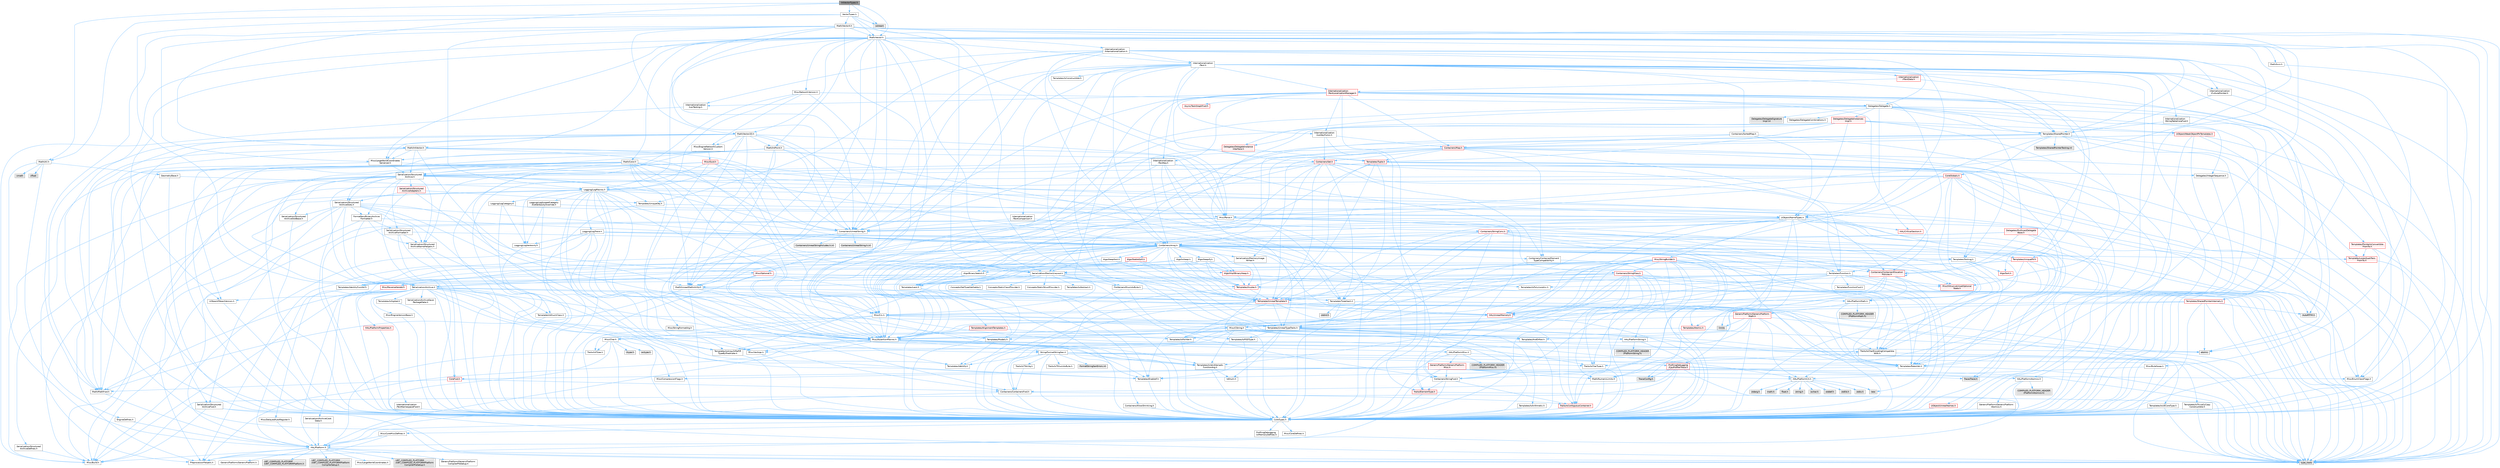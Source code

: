 digraph "IntVectorTypes.h"
{
 // INTERACTIVE_SVG=YES
 // LATEX_PDF_SIZE
  bgcolor="transparent";
  edge [fontname=Helvetica,fontsize=10,labelfontname=Helvetica,labelfontsize=10];
  node [fontname=Helvetica,fontsize=10,shape=box,height=0.2,width=0.4];
  Node1 [id="Node000001",label="IntVectorTypes.h",height=0.2,width=0.4,color="gray40", fillcolor="grey60", style="filled", fontcolor="black",tooltip=" "];
  Node1 -> Node2 [id="edge1_Node000001_Node000002",color="steelblue1",style="solid",tooltip=" "];
  Node2 [id="Node000002",label="Math/Vector.h",height=0.2,width=0.4,color="grey40", fillcolor="white", style="filled",URL="$d6/dbe/Vector_8h.html",tooltip=" "];
  Node2 -> Node3 [id="edge2_Node000002_Node000003",color="steelblue1",style="solid",tooltip=" "];
  Node3 [id="Node000003",label="CoreTypes.h",height=0.2,width=0.4,color="grey40", fillcolor="white", style="filled",URL="$dc/dec/CoreTypes_8h.html",tooltip=" "];
  Node3 -> Node4 [id="edge3_Node000003_Node000004",color="steelblue1",style="solid",tooltip=" "];
  Node4 [id="Node000004",label="HAL/Platform.h",height=0.2,width=0.4,color="grey40", fillcolor="white", style="filled",URL="$d9/dd0/Platform_8h.html",tooltip=" "];
  Node4 -> Node5 [id="edge4_Node000004_Node000005",color="steelblue1",style="solid",tooltip=" "];
  Node5 [id="Node000005",label="Misc/Build.h",height=0.2,width=0.4,color="grey40", fillcolor="white", style="filled",URL="$d3/dbb/Build_8h.html",tooltip=" "];
  Node4 -> Node6 [id="edge5_Node000004_Node000006",color="steelblue1",style="solid",tooltip=" "];
  Node6 [id="Node000006",label="Misc/LargeWorldCoordinates.h",height=0.2,width=0.4,color="grey40", fillcolor="white", style="filled",URL="$d2/dcb/LargeWorldCoordinates_8h.html",tooltip=" "];
  Node4 -> Node7 [id="edge6_Node000004_Node000007",color="steelblue1",style="solid",tooltip=" "];
  Node7 [id="Node000007",label="type_traits",height=0.2,width=0.4,color="grey60", fillcolor="#E0E0E0", style="filled",tooltip=" "];
  Node4 -> Node8 [id="edge7_Node000004_Node000008",color="steelblue1",style="solid",tooltip=" "];
  Node8 [id="Node000008",label="PreprocessorHelpers.h",height=0.2,width=0.4,color="grey40", fillcolor="white", style="filled",URL="$db/ddb/PreprocessorHelpers_8h.html",tooltip=" "];
  Node4 -> Node9 [id="edge8_Node000004_Node000009",color="steelblue1",style="solid",tooltip=" "];
  Node9 [id="Node000009",label="UBT_COMPILED_PLATFORM\l/UBT_COMPILED_PLATFORMPlatform\lCompilerPreSetup.h",height=0.2,width=0.4,color="grey60", fillcolor="#E0E0E0", style="filled",tooltip=" "];
  Node4 -> Node10 [id="edge9_Node000004_Node000010",color="steelblue1",style="solid",tooltip=" "];
  Node10 [id="Node000010",label="GenericPlatform/GenericPlatform\lCompilerPreSetup.h",height=0.2,width=0.4,color="grey40", fillcolor="white", style="filled",URL="$d9/dc8/GenericPlatformCompilerPreSetup_8h.html",tooltip=" "];
  Node4 -> Node11 [id="edge10_Node000004_Node000011",color="steelblue1",style="solid",tooltip=" "];
  Node11 [id="Node000011",label="GenericPlatform/GenericPlatform.h",height=0.2,width=0.4,color="grey40", fillcolor="white", style="filled",URL="$d6/d84/GenericPlatform_8h.html",tooltip=" "];
  Node4 -> Node12 [id="edge11_Node000004_Node000012",color="steelblue1",style="solid",tooltip=" "];
  Node12 [id="Node000012",label="UBT_COMPILED_PLATFORM\l/UBT_COMPILED_PLATFORMPlatform.h",height=0.2,width=0.4,color="grey60", fillcolor="#E0E0E0", style="filled",tooltip=" "];
  Node4 -> Node13 [id="edge12_Node000004_Node000013",color="steelblue1",style="solid",tooltip=" "];
  Node13 [id="Node000013",label="UBT_COMPILED_PLATFORM\l/UBT_COMPILED_PLATFORMPlatform\lCompilerSetup.h",height=0.2,width=0.4,color="grey60", fillcolor="#E0E0E0", style="filled",tooltip=" "];
  Node3 -> Node14 [id="edge13_Node000003_Node000014",color="steelblue1",style="solid",tooltip=" "];
  Node14 [id="Node000014",label="ProfilingDebugging\l/UMemoryDefines.h",height=0.2,width=0.4,color="grey40", fillcolor="white", style="filled",URL="$d2/da2/UMemoryDefines_8h.html",tooltip=" "];
  Node3 -> Node15 [id="edge14_Node000003_Node000015",color="steelblue1",style="solid",tooltip=" "];
  Node15 [id="Node000015",label="Misc/CoreMiscDefines.h",height=0.2,width=0.4,color="grey40", fillcolor="white", style="filled",URL="$da/d38/CoreMiscDefines_8h.html",tooltip=" "];
  Node15 -> Node4 [id="edge15_Node000015_Node000004",color="steelblue1",style="solid",tooltip=" "];
  Node15 -> Node8 [id="edge16_Node000015_Node000008",color="steelblue1",style="solid",tooltip=" "];
  Node3 -> Node16 [id="edge17_Node000003_Node000016",color="steelblue1",style="solid",tooltip=" "];
  Node16 [id="Node000016",label="Misc/CoreDefines.h",height=0.2,width=0.4,color="grey40", fillcolor="white", style="filled",URL="$d3/dd2/CoreDefines_8h.html",tooltip=" "];
  Node2 -> Node17 [id="edge18_Node000002_Node000017",color="steelblue1",style="solid",tooltip=" "];
  Node17 [id="Node000017",label="Misc/AssertionMacros.h",height=0.2,width=0.4,color="grey40", fillcolor="white", style="filled",URL="$d0/dfa/AssertionMacros_8h.html",tooltip=" "];
  Node17 -> Node3 [id="edge19_Node000017_Node000003",color="steelblue1",style="solid",tooltip=" "];
  Node17 -> Node4 [id="edge20_Node000017_Node000004",color="steelblue1",style="solid",tooltip=" "];
  Node17 -> Node18 [id="edge21_Node000017_Node000018",color="steelblue1",style="solid",tooltip=" "];
  Node18 [id="Node000018",label="HAL/PlatformMisc.h",height=0.2,width=0.4,color="grey40", fillcolor="white", style="filled",URL="$d0/df5/PlatformMisc_8h.html",tooltip=" "];
  Node18 -> Node3 [id="edge22_Node000018_Node000003",color="steelblue1",style="solid",tooltip=" "];
  Node18 -> Node19 [id="edge23_Node000018_Node000019",color="steelblue1",style="solid",tooltip=" "];
  Node19 [id="Node000019",label="GenericPlatform/GenericPlatform\lMisc.h",height=0.2,width=0.4,color="red", fillcolor="#FFF0F0", style="filled",URL="$db/d9a/GenericPlatformMisc_8h.html",tooltip=" "];
  Node19 -> Node20 [id="edge24_Node000019_Node000020",color="steelblue1",style="solid",tooltip=" "];
  Node20 [id="Node000020",label="Containers/StringFwd.h",height=0.2,width=0.4,color="grey40", fillcolor="white", style="filled",URL="$df/d37/StringFwd_8h.html",tooltip=" "];
  Node20 -> Node3 [id="edge25_Node000020_Node000003",color="steelblue1",style="solid",tooltip=" "];
  Node20 -> Node21 [id="edge26_Node000020_Node000021",color="steelblue1",style="solid",tooltip=" "];
  Node21 [id="Node000021",label="Traits/ElementType.h",height=0.2,width=0.4,color="red", fillcolor="#FFF0F0", style="filled",URL="$d5/d4f/ElementType_8h.html",tooltip=" "];
  Node21 -> Node4 [id="edge27_Node000021_Node000004",color="steelblue1",style="solid",tooltip=" "];
  Node21 -> Node7 [id="edge28_Node000021_Node000007",color="steelblue1",style="solid",tooltip=" "];
  Node20 -> Node23 [id="edge29_Node000020_Node000023",color="steelblue1",style="solid",tooltip=" "];
  Node23 [id="Node000023",label="Traits/IsContiguousContainer.h",height=0.2,width=0.4,color="red", fillcolor="#FFF0F0", style="filled",URL="$d5/d3c/IsContiguousContainer_8h.html",tooltip=" "];
  Node23 -> Node3 [id="edge30_Node000023_Node000003",color="steelblue1",style="solid",tooltip=" "];
  Node19 -> Node25 [id="edge31_Node000019_Node000025",color="steelblue1",style="solid",tooltip=" "];
  Node25 [id="Node000025",label="CoreFwd.h",height=0.2,width=0.4,color="red", fillcolor="#FFF0F0", style="filled",URL="$d1/d1e/CoreFwd_8h.html",tooltip=" "];
  Node25 -> Node3 [id="edge32_Node000025_Node000003",color="steelblue1",style="solid",tooltip=" "];
  Node25 -> Node26 [id="edge33_Node000025_Node000026",color="steelblue1",style="solid",tooltip=" "];
  Node26 [id="Node000026",label="Containers/ContainersFwd.h",height=0.2,width=0.4,color="grey40", fillcolor="white", style="filled",URL="$d4/d0a/ContainersFwd_8h.html",tooltip=" "];
  Node26 -> Node4 [id="edge34_Node000026_Node000004",color="steelblue1",style="solid",tooltip=" "];
  Node26 -> Node3 [id="edge35_Node000026_Node000003",color="steelblue1",style="solid",tooltip=" "];
  Node26 -> Node23 [id="edge36_Node000026_Node000023",color="steelblue1",style="solid",tooltip=" "];
  Node25 -> Node27 [id="edge37_Node000025_Node000027",color="steelblue1",style="solid",tooltip=" "];
  Node27 [id="Node000027",label="Math/MathFwd.h",height=0.2,width=0.4,color="grey40", fillcolor="white", style="filled",URL="$d2/d10/MathFwd_8h.html",tooltip=" "];
  Node27 -> Node4 [id="edge38_Node000027_Node000004",color="steelblue1",style="solid",tooltip=" "];
  Node19 -> Node3 [id="edge39_Node000019_Node000003",color="steelblue1",style="solid",tooltip=" "];
  Node19 -> Node30 [id="edge40_Node000019_Node000030",color="steelblue1",style="solid",tooltip=" "];
  Node30 [id="Node000030",label="HAL/PlatformCrt.h",height=0.2,width=0.4,color="grey40", fillcolor="white", style="filled",URL="$d8/d75/PlatformCrt_8h.html",tooltip=" "];
  Node30 -> Node31 [id="edge41_Node000030_Node000031",color="steelblue1",style="solid",tooltip=" "];
  Node31 [id="Node000031",label="new",height=0.2,width=0.4,color="grey60", fillcolor="#E0E0E0", style="filled",tooltip=" "];
  Node30 -> Node32 [id="edge42_Node000030_Node000032",color="steelblue1",style="solid",tooltip=" "];
  Node32 [id="Node000032",label="wchar.h",height=0.2,width=0.4,color="grey60", fillcolor="#E0E0E0", style="filled",tooltip=" "];
  Node30 -> Node33 [id="edge43_Node000030_Node000033",color="steelblue1",style="solid",tooltip=" "];
  Node33 [id="Node000033",label="stddef.h",height=0.2,width=0.4,color="grey60", fillcolor="#E0E0E0", style="filled",tooltip=" "];
  Node30 -> Node34 [id="edge44_Node000030_Node000034",color="steelblue1",style="solid",tooltip=" "];
  Node34 [id="Node000034",label="stdlib.h",height=0.2,width=0.4,color="grey60", fillcolor="#E0E0E0", style="filled",tooltip=" "];
  Node30 -> Node35 [id="edge45_Node000030_Node000035",color="steelblue1",style="solid",tooltip=" "];
  Node35 [id="Node000035",label="stdio.h",height=0.2,width=0.4,color="grey60", fillcolor="#E0E0E0", style="filled",tooltip=" "];
  Node30 -> Node36 [id="edge46_Node000030_Node000036",color="steelblue1",style="solid",tooltip=" "];
  Node36 [id="Node000036",label="stdarg.h",height=0.2,width=0.4,color="grey60", fillcolor="#E0E0E0", style="filled",tooltip=" "];
  Node30 -> Node37 [id="edge47_Node000030_Node000037",color="steelblue1",style="solid",tooltip=" "];
  Node37 [id="Node000037",label="math.h",height=0.2,width=0.4,color="grey60", fillcolor="#E0E0E0", style="filled",tooltip=" "];
  Node30 -> Node38 [id="edge48_Node000030_Node000038",color="steelblue1",style="solid",tooltip=" "];
  Node38 [id="Node000038",label="float.h",height=0.2,width=0.4,color="grey60", fillcolor="#E0E0E0", style="filled",tooltip=" "];
  Node30 -> Node39 [id="edge49_Node000030_Node000039",color="steelblue1",style="solid",tooltip=" "];
  Node39 [id="Node000039",label="string.h",height=0.2,width=0.4,color="grey60", fillcolor="#E0E0E0", style="filled",tooltip=" "];
  Node19 -> Node40 [id="edge50_Node000019_Node000040",color="steelblue1",style="solid",tooltip=" "];
  Node40 [id="Node000040",label="Math/NumericLimits.h",height=0.2,width=0.4,color="grey40", fillcolor="white", style="filled",URL="$df/d1b/NumericLimits_8h.html",tooltip=" "];
  Node40 -> Node3 [id="edge51_Node000040_Node000003",color="steelblue1",style="solid",tooltip=" "];
  Node19 -> Node41 [id="edge52_Node000019_Node000041",color="steelblue1",style="solid",tooltip=" "];
  Node41 [id="Node000041",label="Misc/CompressionFlags.h",height=0.2,width=0.4,color="grey40", fillcolor="white", style="filled",URL="$d9/d76/CompressionFlags_8h.html",tooltip=" "];
  Node19 -> Node42 [id="edge53_Node000019_Node000042",color="steelblue1",style="solid",tooltip=" "];
  Node42 [id="Node000042",label="Misc/EnumClassFlags.h",height=0.2,width=0.4,color="grey40", fillcolor="white", style="filled",URL="$d8/de7/EnumClassFlags_8h.html",tooltip=" "];
  Node18 -> Node45 [id="edge54_Node000018_Node000045",color="steelblue1",style="solid",tooltip=" "];
  Node45 [id="Node000045",label="COMPILED_PLATFORM_HEADER\l(PlatformMisc.h)",height=0.2,width=0.4,color="grey60", fillcolor="#E0E0E0", style="filled",tooltip=" "];
  Node18 -> Node46 [id="edge55_Node000018_Node000046",color="steelblue1",style="solid",tooltip=" "];
  Node46 [id="Node000046",label="ProfilingDebugging\l/CpuProfilerTrace.h",height=0.2,width=0.4,color="red", fillcolor="#FFF0F0", style="filled",URL="$da/dcb/CpuProfilerTrace_8h.html",tooltip=" "];
  Node46 -> Node3 [id="edge56_Node000046_Node000003",color="steelblue1",style="solid",tooltip=" "];
  Node46 -> Node26 [id="edge57_Node000046_Node000026",color="steelblue1",style="solid",tooltip=" "];
  Node46 -> Node47 [id="edge58_Node000046_Node000047",color="steelblue1",style="solid",tooltip=" "];
  Node47 [id="Node000047",label="HAL/PlatformAtomics.h",height=0.2,width=0.4,color="grey40", fillcolor="white", style="filled",URL="$d3/d36/PlatformAtomics_8h.html",tooltip=" "];
  Node47 -> Node3 [id="edge59_Node000047_Node000003",color="steelblue1",style="solid",tooltip=" "];
  Node47 -> Node48 [id="edge60_Node000047_Node000048",color="steelblue1",style="solid",tooltip=" "];
  Node48 [id="Node000048",label="GenericPlatform/GenericPlatform\lAtomics.h",height=0.2,width=0.4,color="grey40", fillcolor="white", style="filled",URL="$da/d72/GenericPlatformAtomics_8h.html",tooltip=" "];
  Node48 -> Node3 [id="edge61_Node000048_Node000003",color="steelblue1",style="solid",tooltip=" "];
  Node47 -> Node49 [id="edge62_Node000047_Node000049",color="steelblue1",style="solid",tooltip=" "];
  Node49 [id="Node000049",label="COMPILED_PLATFORM_HEADER\l(PlatformAtomics.h)",height=0.2,width=0.4,color="grey60", fillcolor="#E0E0E0", style="filled",tooltip=" "];
  Node46 -> Node8 [id="edge63_Node000046_Node000008",color="steelblue1",style="solid",tooltip=" "];
  Node46 -> Node5 [id="edge64_Node000046_Node000005",color="steelblue1",style="solid",tooltip=" "];
  Node46 -> Node50 [id="edge65_Node000046_Node000050",color="steelblue1",style="solid",tooltip=" "];
  Node50 [id="Node000050",label="Trace/Config.h",height=0.2,width=0.4,color="grey60", fillcolor="#E0E0E0", style="filled",tooltip=" "];
  Node46 -> Node53 [id="edge66_Node000046_Node000053",color="steelblue1",style="solid",tooltip=" "];
  Node53 [id="Node000053",label="Trace/Trace.h",height=0.2,width=0.4,color="grey60", fillcolor="#E0E0E0", style="filled",tooltip=" "];
  Node17 -> Node8 [id="edge67_Node000017_Node000008",color="steelblue1",style="solid",tooltip=" "];
  Node17 -> Node54 [id="edge68_Node000017_Node000054",color="steelblue1",style="solid",tooltip=" "];
  Node54 [id="Node000054",label="Templates/EnableIf.h",height=0.2,width=0.4,color="grey40", fillcolor="white", style="filled",URL="$d7/d60/EnableIf_8h.html",tooltip=" "];
  Node54 -> Node3 [id="edge69_Node000054_Node000003",color="steelblue1",style="solid",tooltip=" "];
  Node17 -> Node55 [id="edge70_Node000017_Node000055",color="steelblue1",style="solid",tooltip=" "];
  Node55 [id="Node000055",label="Templates/IsArrayOrRefOf\lTypeByPredicate.h",height=0.2,width=0.4,color="grey40", fillcolor="white", style="filled",URL="$d6/da1/IsArrayOrRefOfTypeByPredicate_8h.html",tooltip=" "];
  Node55 -> Node3 [id="edge71_Node000055_Node000003",color="steelblue1",style="solid",tooltip=" "];
  Node17 -> Node56 [id="edge72_Node000017_Node000056",color="steelblue1",style="solid",tooltip=" "];
  Node56 [id="Node000056",label="Templates/IsValidVariadic\lFunctionArg.h",height=0.2,width=0.4,color="grey40", fillcolor="white", style="filled",URL="$d0/dc8/IsValidVariadicFunctionArg_8h.html",tooltip=" "];
  Node56 -> Node3 [id="edge73_Node000056_Node000003",color="steelblue1",style="solid",tooltip=" "];
  Node56 -> Node57 [id="edge74_Node000056_Node000057",color="steelblue1",style="solid",tooltip=" "];
  Node57 [id="Node000057",label="IsEnum.h",height=0.2,width=0.4,color="grey40", fillcolor="white", style="filled",URL="$d4/de5/IsEnum_8h.html",tooltip=" "];
  Node56 -> Node7 [id="edge75_Node000056_Node000007",color="steelblue1",style="solid",tooltip=" "];
  Node17 -> Node58 [id="edge76_Node000017_Node000058",color="steelblue1",style="solid",tooltip=" "];
  Node58 [id="Node000058",label="Traits/IsCharEncodingCompatible\lWith.h",height=0.2,width=0.4,color="grey40", fillcolor="white", style="filled",URL="$df/dd1/IsCharEncodingCompatibleWith_8h.html",tooltip=" "];
  Node58 -> Node7 [id="edge77_Node000058_Node000007",color="steelblue1",style="solid",tooltip=" "];
  Node58 -> Node59 [id="edge78_Node000058_Node000059",color="steelblue1",style="solid",tooltip=" "];
  Node59 [id="Node000059",label="Traits/IsCharType.h",height=0.2,width=0.4,color="grey40", fillcolor="white", style="filled",URL="$db/d51/IsCharType_8h.html",tooltip=" "];
  Node59 -> Node3 [id="edge79_Node000059_Node000003",color="steelblue1",style="solid",tooltip=" "];
  Node17 -> Node60 [id="edge80_Node000017_Node000060",color="steelblue1",style="solid",tooltip=" "];
  Node60 [id="Node000060",label="Misc/VarArgs.h",height=0.2,width=0.4,color="grey40", fillcolor="white", style="filled",URL="$d5/d6f/VarArgs_8h.html",tooltip=" "];
  Node60 -> Node3 [id="edge81_Node000060_Node000003",color="steelblue1",style="solid",tooltip=" "];
  Node17 -> Node61 [id="edge82_Node000017_Node000061",color="steelblue1",style="solid",tooltip=" "];
  Node61 [id="Node000061",label="String/FormatStringSan.h",height=0.2,width=0.4,color="grey40", fillcolor="white", style="filled",URL="$d3/d8b/FormatStringSan_8h.html",tooltip=" "];
  Node61 -> Node7 [id="edge83_Node000061_Node000007",color="steelblue1",style="solid",tooltip=" "];
  Node61 -> Node3 [id="edge84_Node000061_Node000003",color="steelblue1",style="solid",tooltip=" "];
  Node61 -> Node62 [id="edge85_Node000061_Node000062",color="steelblue1",style="solid",tooltip=" "];
  Node62 [id="Node000062",label="Templates/Requires.h",height=0.2,width=0.4,color="grey40", fillcolor="white", style="filled",URL="$dc/d96/Requires_8h.html",tooltip=" "];
  Node62 -> Node54 [id="edge86_Node000062_Node000054",color="steelblue1",style="solid",tooltip=" "];
  Node62 -> Node7 [id="edge87_Node000062_Node000007",color="steelblue1",style="solid",tooltip=" "];
  Node61 -> Node63 [id="edge88_Node000061_Node000063",color="steelblue1",style="solid",tooltip=" "];
  Node63 [id="Node000063",label="Templates/Identity.h",height=0.2,width=0.4,color="grey40", fillcolor="white", style="filled",URL="$d0/dd5/Identity_8h.html",tooltip=" "];
  Node61 -> Node56 [id="edge89_Node000061_Node000056",color="steelblue1",style="solid",tooltip=" "];
  Node61 -> Node59 [id="edge90_Node000061_Node000059",color="steelblue1",style="solid",tooltip=" "];
  Node61 -> Node64 [id="edge91_Node000061_Node000064",color="steelblue1",style="solid",tooltip=" "];
  Node64 [id="Node000064",label="Traits/IsTEnumAsByte.h",height=0.2,width=0.4,color="grey40", fillcolor="white", style="filled",URL="$d1/de6/IsTEnumAsByte_8h.html",tooltip=" "];
  Node61 -> Node65 [id="edge92_Node000061_Node000065",color="steelblue1",style="solid",tooltip=" "];
  Node65 [id="Node000065",label="Traits/IsTString.h",height=0.2,width=0.4,color="grey40", fillcolor="white", style="filled",URL="$d0/df8/IsTString_8h.html",tooltip=" "];
  Node65 -> Node26 [id="edge93_Node000065_Node000026",color="steelblue1",style="solid",tooltip=" "];
  Node61 -> Node26 [id="edge94_Node000061_Node000026",color="steelblue1",style="solid",tooltip=" "];
  Node61 -> Node66 [id="edge95_Node000061_Node000066",color="steelblue1",style="solid",tooltip=" "];
  Node66 [id="Node000066",label="FormatStringSanErrors.inl",height=0.2,width=0.4,color="grey60", fillcolor="#E0E0E0", style="filled",tooltip=" "];
  Node17 -> Node67 [id="edge96_Node000017_Node000067",color="steelblue1",style="solid",tooltip=" "];
  Node67 [id="Node000067",label="atomic",height=0.2,width=0.4,color="grey60", fillcolor="#E0E0E0", style="filled",tooltip=" "];
  Node2 -> Node27 [id="edge97_Node000002_Node000027",color="steelblue1",style="solid",tooltip=" "];
  Node2 -> Node40 [id="edge98_Node000002_Node000040",color="steelblue1",style="solid",tooltip=" "];
  Node2 -> Node68 [id="edge99_Node000002_Node000068",color="steelblue1",style="solid",tooltip=" "];
  Node68 [id="Node000068",label="Misc/Crc.h",height=0.2,width=0.4,color="grey40", fillcolor="white", style="filled",URL="$d4/dd2/Crc_8h.html",tooltip=" "];
  Node68 -> Node3 [id="edge100_Node000068_Node000003",color="steelblue1",style="solid",tooltip=" "];
  Node68 -> Node69 [id="edge101_Node000068_Node000069",color="steelblue1",style="solid",tooltip=" "];
  Node69 [id="Node000069",label="HAL/PlatformString.h",height=0.2,width=0.4,color="grey40", fillcolor="white", style="filled",URL="$db/db5/PlatformString_8h.html",tooltip=" "];
  Node69 -> Node3 [id="edge102_Node000069_Node000003",color="steelblue1",style="solid",tooltip=" "];
  Node69 -> Node70 [id="edge103_Node000069_Node000070",color="steelblue1",style="solid",tooltip=" "];
  Node70 [id="Node000070",label="COMPILED_PLATFORM_HEADER\l(PlatformString.h)",height=0.2,width=0.4,color="grey60", fillcolor="#E0E0E0", style="filled",tooltip=" "];
  Node68 -> Node17 [id="edge104_Node000068_Node000017",color="steelblue1",style="solid",tooltip=" "];
  Node68 -> Node71 [id="edge105_Node000068_Node000071",color="steelblue1",style="solid",tooltip=" "];
  Node71 [id="Node000071",label="Misc/CString.h",height=0.2,width=0.4,color="grey40", fillcolor="white", style="filled",URL="$d2/d49/CString_8h.html",tooltip=" "];
  Node71 -> Node3 [id="edge106_Node000071_Node000003",color="steelblue1",style="solid",tooltip=" "];
  Node71 -> Node30 [id="edge107_Node000071_Node000030",color="steelblue1",style="solid",tooltip=" "];
  Node71 -> Node69 [id="edge108_Node000071_Node000069",color="steelblue1",style="solid",tooltip=" "];
  Node71 -> Node17 [id="edge109_Node000071_Node000017",color="steelblue1",style="solid",tooltip=" "];
  Node71 -> Node72 [id="edge110_Node000071_Node000072",color="steelblue1",style="solid",tooltip=" "];
  Node72 [id="Node000072",label="Misc/Char.h",height=0.2,width=0.4,color="grey40", fillcolor="white", style="filled",URL="$d0/d58/Char_8h.html",tooltip=" "];
  Node72 -> Node3 [id="edge111_Node000072_Node000003",color="steelblue1",style="solid",tooltip=" "];
  Node72 -> Node73 [id="edge112_Node000072_Node000073",color="steelblue1",style="solid",tooltip=" "];
  Node73 [id="Node000073",label="Traits/IntType.h",height=0.2,width=0.4,color="grey40", fillcolor="white", style="filled",URL="$d7/deb/IntType_8h.html",tooltip=" "];
  Node73 -> Node4 [id="edge113_Node000073_Node000004",color="steelblue1",style="solid",tooltip=" "];
  Node72 -> Node74 [id="edge114_Node000072_Node000074",color="steelblue1",style="solid",tooltip=" "];
  Node74 [id="Node000074",label="ctype.h",height=0.2,width=0.4,color="grey60", fillcolor="#E0E0E0", style="filled",tooltip=" "];
  Node72 -> Node75 [id="edge115_Node000072_Node000075",color="steelblue1",style="solid",tooltip=" "];
  Node75 [id="Node000075",label="wctype.h",height=0.2,width=0.4,color="grey60", fillcolor="#E0E0E0", style="filled",tooltip=" "];
  Node72 -> Node7 [id="edge116_Node000072_Node000007",color="steelblue1",style="solid",tooltip=" "];
  Node71 -> Node60 [id="edge117_Node000071_Node000060",color="steelblue1",style="solid",tooltip=" "];
  Node71 -> Node55 [id="edge118_Node000071_Node000055",color="steelblue1",style="solid",tooltip=" "];
  Node71 -> Node56 [id="edge119_Node000071_Node000056",color="steelblue1",style="solid",tooltip=" "];
  Node71 -> Node58 [id="edge120_Node000071_Node000058",color="steelblue1",style="solid",tooltip=" "];
  Node68 -> Node72 [id="edge121_Node000068_Node000072",color="steelblue1",style="solid",tooltip=" "];
  Node68 -> Node76 [id="edge122_Node000068_Node000076",color="steelblue1",style="solid",tooltip=" "];
  Node76 [id="Node000076",label="Templates/UnrealTypeTraits.h",height=0.2,width=0.4,color="grey40", fillcolor="white", style="filled",URL="$d2/d2d/UnrealTypeTraits_8h.html",tooltip=" "];
  Node76 -> Node3 [id="edge123_Node000076_Node000003",color="steelblue1",style="solid",tooltip=" "];
  Node76 -> Node77 [id="edge124_Node000076_Node000077",color="steelblue1",style="solid",tooltip=" "];
  Node77 [id="Node000077",label="Templates/IsPointer.h",height=0.2,width=0.4,color="grey40", fillcolor="white", style="filled",URL="$d7/d05/IsPointer_8h.html",tooltip=" "];
  Node77 -> Node3 [id="edge125_Node000077_Node000003",color="steelblue1",style="solid",tooltip=" "];
  Node76 -> Node17 [id="edge126_Node000076_Node000017",color="steelblue1",style="solid",tooltip=" "];
  Node76 -> Node78 [id="edge127_Node000076_Node000078",color="steelblue1",style="solid",tooltip=" "];
  Node78 [id="Node000078",label="Templates/AndOrNot.h",height=0.2,width=0.4,color="grey40", fillcolor="white", style="filled",URL="$db/d0a/AndOrNot_8h.html",tooltip=" "];
  Node78 -> Node3 [id="edge128_Node000078_Node000003",color="steelblue1",style="solid",tooltip=" "];
  Node76 -> Node54 [id="edge129_Node000076_Node000054",color="steelblue1",style="solid",tooltip=" "];
  Node76 -> Node79 [id="edge130_Node000076_Node000079",color="steelblue1",style="solid",tooltip=" "];
  Node79 [id="Node000079",label="Templates/IsArithmetic.h",height=0.2,width=0.4,color="grey40", fillcolor="white", style="filled",URL="$d2/d5d/IsArithmetic_8h.html",tooltip=" "];
  Node79 -> Node3 [id="edge131_Node000079_Node000003",color="steelblue1",style="solid",tooltip=" "];
  Node76 -> Node57 [id="edge132_Node000076_Node000057",color="steelblue1",style="solid",tooltip=" "];
  Node76 -> Node80 [id="edge133_Node000076_Node000080",color="steelblue1",style="solid",tooltip=" "];
  Node80 [id="Node000080",label="Templates/Models.h",height=0.2,width=0.4,color="grey40", fillcolor="white", style="filled",URL="$d3/d0c/Models_8h.html",tooltip=" "];
  Node80 -> Node63 [id="edge134_Node000080_Node000063",color="steelblue1",style="solid",tooltip=" "];
  Node76 -> Node81 [id="edge135_Node000076_Node000081",color="steelblue1",style="solid",tooltip=" "];
  Node81 [id="Node000081",label="Templates/IsPODType.h",height=0.2,width=0.4,color="grey40", fillcolor="white", style="filled",URL="$d7/db1/IsPODType_8h.html",tooltip=" "];
  Node81 -> Node3 [id="edge136_Node000081_Node000003",color="steelblue1",style="solid",tooltip=" "];
  Node76 -> Node82 [id="edge137_Node000076_Node000082",color="steelblue1",style="solid",tooltip=" "];
  Node82 [id="Node000082",label="Templates/IsUECoreType.h",height=0.2,width=0.4,color="grey40", fillcolor="white", style="filled",URL="$d1/db8/IsUECoreType_8h.html",tooltip=" "];
  Node82 -> Node3 [id="edge138_Node000082_Node000003",color="steelblue1",style="solid",tooltip=" "];
  Node82 -> Node7 [id="edge139_Node000082_Node000007",color="steelblue1",style="solid",tooltip=" "];
  Node76 -> Node83 [id="edge140_Node000076_Node000083",color="steelblue1",style="solid",tooltip=" "];
  Node83 [id="Node000083",label="Templates/IsTriviallyCopy\lConstructible.h",height=0.2,width=0.4,color="grey40", fillcolor="white", style="filled",URL="$d3/d78/IsTriviallyCopyConstructible_8h.html",tooltip=" "];
  Node83 -> Node3 [id="edge141_Node000083_Node000003",color="steelblue1",style="solid",tooltip=" "];
  Node83 -> Node7 [id="edge142_Node000083_Node000007",color="steelblue1",style="solid",tooltip=" "];
  Node68 -> Node59 [id="edge143_Node000068_Node000059",color="steelblue1",style="solid",tooltip=" "];
  Node2 -> Node84 [id="edge144_Node000002_Node000084",color="steelblue1",style="solid",tooltip=" "];
  Node84 [id="Node000084",label="Math/UnrealMathUtility.h",height=0.2,width=0.4,color="grey40", fillcolor="white", style="filled",URL="$db/db8/UnrealMathUtility_8h.html",tooltip=" "];
  Node84 -> Node3 [id="edge145_Node000084_Node000003",color="steelblue1",style="solid",tooltip=" "];
  Node84 -> Node17 [id="edge146_Node000084_Node000017",color="steelblue1",style="solid",tooltip=" "];
  Node84 -> Node85 [id="edge147_Node000084_Node000085",color="steelblue1",style="solid",tooltip=" "];
  Node85 [id="Node000085",label="HAL/PlatformMath.h",height=0.2,width=0.4,color="grey40", fillcolor="white", style="filled",URL="$dc/d53/PlatformMath_8h.html",tooltip=" "];
  Node85 -> Node3 [id="edge148_Node000085_Node000003",color="steelblue1",style="solid",tooltip=" "];
  Node85 -> Node86 [id="edge149_Node000085_Node000086",color="steelblue1",style="solid",tooltip=" "];
  Node86 [id="Node000086",label="GenericPlatform/GenericPlatform\lMath.h",height=0.2,width=0.4,color="red", fillcolor="#FFF0F0", style="filled",URL="$d5/d79/GenericPlatformMath_8h.html",tooltip=" "];
  Node86 -> Node3 [id="edge150_Node000086_Node000003",color="steelblue1",style="solid",tooltip=" "];
  Node86 -> Node26 [id="edge151_Node000086_Node000026",color="steelblue1",style="solid",tooltip=" "];
  Node86 -> Node30 [id="edge152_Node000086_Node000030",color="steelblue1",style="solid",tooltip=" "];
  Node86 -> Node78 [id="edge153_Node000086_Node000078",color="steelblue1",style="solid",tooltip=" "];
  Node86 -> Node76 [id="edge154_Node000086_Node000076",color="steelblue1",style="solid",tooltip=" "];
  Node86 -> Node62 [id="edge155_Node000086_Node000062",color="steelblue1",style="solid",tooltip=" "];
  Node86 -> Node94 [id="edge156_Node000086_Node000094",color="steelblue1",style="solid",tooltip=" "];
  Node94 [id="Node000094",label="limits",height=0.2,width=0.4,color="grey60", fillcolor="#E0E0E0", style="filled",tooltip=" "];
  Node86 -> Node7 [id="edge157_Node000086_Node000007",color="steelblue1",style="solid",tooltip=" "];
  Node85 -> Node95 [id="edge158_Node000085_Node000095",color="steelblue1",style="solid",tooltip=" "];
  Node95 [id="Node000095",label="COMPILED_PLATFORM_HEADER\l(PlatformMath.h)",height=0.2,width=0.4,color="grey60", fillcolor="#E0E0E0", style="filled",tooltip=" "];
  Node84 -> Node27 [id="edge159_Node000084_Node000027",color="steelblue1",style="solid",tooltip=" "];
  Node84 -> Node63 [id="edge160_Node000084_Node000063",color="steelblue1",style="solid",tooltip=" "];
  Node84 -> Node62 [id="edge161_Node000084_Node000062",color="steelblue1",style="solid",tooltip=" "];
  Node2 -> Node96 [id="edge162_Node000002_Node000096",color="steelblue1",style="solid",tooltip=" "];
  Node96 [id="Node000096",label="Containers/UnrealString.h",height=0.2,width=0.4,color="grey40", fillcolor="white", style="filled",URL="$d5/dba/UnrealString_8h.html",tooltip=" "];
  Node96 -> Node97 [id="edge163_Node000096_Node000097",color="steelblue1",style="solid",tooltip=" "];
  Node97 [id="Node000097",label="Containers/UnrealStringIncludes.h.inl",height=0.2,width=0.4,color="grey60", fillcolor="#E0E0E0", style="filled",tooltip=" "];
  Node96 -> Node98 [id="edge164_Node000096_Node000098",color="steelblue1",style="solid",tooltip=" "];
  Node98 [id="Node000098",label="Containers/UnrealString.h.inl",height=0.2,width=0.4,color="grey60", fillcolor="#E0E0E0", style="filled",tooltip=" "];
  Node96 -> Node99 [id="edge165_Node000096_Node000099",color="steelblue1",style="solid",tooltip=" "];
  Node99 [id="Node000099",label="Misc/StringFormatArg.h",height=0.2,width=0.4,color="grey40", fillcolor="white", style="filled",URL="$d2/d16/StringFormatArg_8h.html",tooltip=" "];
  Node99 -> Node26 [id="edge166_Node000099_Node000026",color="steelblue1",style="solid",tooltip=" "];
  Node2 -> Node100 [id="edge167_Node000002_Node000100",color="steelblue1",style="solid",tooltip=" "];
  Node100 [id="Node000100",label="Misc/Parse.h",height=0.2,width=0.4,color="grey40", fillcolor="white", style="filled",URL="$dc/d71/Parse_8h.html",tooltip=" "];
  Node100 -> Node20 [id="edge168_Node000100_Node000020",color="steelblue1",style="solid",tooltip=" "];
  Node100 -> Node96 [id="edge169_Node000100_Node000096",color="steelblue1",style="solid",tooltip=" "];
  Node100 -> Node3 [id="edge170_Node000100_Node000003",color="steelblue1",style="solid",tooltip=" "];
  Node100 -> Node30 [id="edge171_Node000100_Node000030",color="steelblue1",style="solid",tooltip=" "];
  Node100 -> Node5 [id="edge172_Node000100_Node000005",color="steelblue1",style="solid",tooltip=" "];
  Node100 -> Node42 [id="edge173_Node000100_Node000042",color="steelblue1",style="solid",tooltip=" "];
  Node100 -> Node101 [id="edge174_Node000100_Node000101",color="steelblue1",style="solid",tooltip=" "];
  Node101 [id="Node000101",label="Templates/Function.h",height=0.2,width=0.4,color="grey40", fillcolor="white", style="filled",URL="$df/df5/Function_8h.html",tooltip=" "];
  Node101 -> Node3 [id="edge175_Node000101_Node000003",color="steelblue1",style="solid",tooltip=" "];
  Node101 -> Node17 [id="edge176_Node000101_Node000017",color="steelblue1",style="solid",tooltip=" "];
  Node101 -> Node102 [id="edge177_Node000101_Node000102",color="steelblue1",style="solid",tooltip=" "];
  Node102 [id="Node000102",label="Misc/IntrusiveUnsetOptional\lState.h",height=0.2,width=0.4,color="red", fillcolor="#FFF0F0", style="filled",URL="$d2/d0a/IntrusiveUnsetOptionalState_8h.html",tooltip=" "];
  Node101 -> Node104 [id="edge178_Node000101_Node000104",color="steelblue1",style="solid",tooltip=" "];
  Node104 [id="Node000104",label="HAL/UnrealMemory.h",height=0.2,width=0.4,color="red", fillcolor="#FFF0F0", style="filled",URL="$d9/d96/UnrealMemory_8h.html",tooltip=" "];
  Node104 -> Node3 [id="edge179_Node000104_Node000003",color="steelblue1",style="solid",tooltip=" "];
  Node104 -> Node77 [id="edge180_Node000104_Node000077",color="steelblue1",style="solid",tooltip=" "];
  Node101 -> Node118 [id="edge181_Node000101_Node000118",color="steelblue1",style="solid",tooltip=" "];
  Node118 [id="Node000118",label="Templates/FunctionFwd.h",height=0.2,width=0.4,color="grey40", fillcolor="white", style="filled",URL="$d6/d54/FunctionFwd_8h.html",tooltip=" "];
  Node101 -> Node76 [id="edge182_Node000101_Node000076",color="steelblue1",style="solid",tooltip=" "];
  Node101 -> Node119 [id="edge183_Node000101_Node000119",color="steelblue1",style="solid",tooltip=" "];
  Node119 [id="Node000119",label="Templates/Invoke.h",height=0.2,width=0.4,color="red", fillcolor="#FFF0F0", style="filled",URL="$d7/deb/Invoke_8h.html",tooltip=" "];
  Node119 -> Node3 [id="edge184_Node000119_Node000003",color="steelblue1",style="solid",tooltip=" "];
  Node119 -> Node121 [id="edge185_Node000119_Node000121",color="steelblue1",style="solid",tooltip=" "];
  Node121 [id="Node000121",label="Templates/UnrealTemplate.h",height=0.2,width=0.4,color="red", fillcolor="#FFF0F0", style="filled",URL="$d4/d24/UnrealTemplate_8h.html",tooltip=" "];
  Node121 -> Node3 [id="edge186_Node000121_Node000003",color="steelblue1",style="solid",tooltip=" "];
  Node121 -> Node77 [id="edge187_Node000121_Node000077",color="steelblue1",style="solid",tooltip=" "];
  Node121 -> Node104 [id="edge188_Node000121_Node000104",color="steelblue1",style="solid",tooltip=" "];
  Node121 -> Node76 [id="edge189_Node000121_Node000076",color="steelblue1",style="solid",tooltip=" "];
  Node121 -> Node62 [id="edge190_Node000121_Node000062",color="steelblue1",style="solid",tooltip=" "];
  Node121 -> Node63 [id="edge191_Node000121_Node000063",color="steelblue1",style="solid",tooltip=" "];
  Node121 -> Node23 [id="edge192_Node000121_Node000023",color="steelblue1",style="solid",tooltip=" "];
  Node121 -> Node7 [id="edge193_Node000121_Node000007",color="steelblue1",style="solid",tooltip=" "];
  Node119 -> Node7 [id="edge194_Node000119_Node000007",color="steelblue1",style="solid",tooltip=" "];
  Node101 -> Node121 [id="edge195_Node000101_Node000121",color="steelblue1",style="solid",tooltip=" "];
  Node101 -> Node62 [id="edge196_Node000101_Node000062",color="steelblue1",style="solid",tooltip=" "];
  Node101 -> Node84 [id="edge197_Node000101_Node000084",color="steelblue1",style="solid",tooltip=" "];
  Node101 -> Node31 [id="edge198_Node000101_Node000031",color="steelblue1",style="solid",tooltip=" "];
  Node101 -> Node7 [id="edge199_Node000101_Node000007",color="steelblue1",style="solid",tooltip=" "];
  Node2 -> Node125 [id="edge200_Node000002_Node000125",color="steelblue1",style="solid",tooltip=" "];
  Node125 [id="Node000125",label="Misc/LargeWorldCoordinates\lSerializer.h",height=0.2,width=0.4,color="grey40", fillcolor="white", style="filled",URL="$d7/df9/LargeWorldCoordinatesSerializer_8h.html",tooltip=" "];
  Node125 -> Node126 [id="edge201_Node000125_Node000126",color="steelblue1",style="solid",tooltip=" "];
  Node126 [id="Node000126",label="UObject/NameTypes.h",height=0.2,width=0.4,color="grey40", fillcolor="white", style="filled",URL="$d6/d35/NameTypes_8h.html",tooltip=" "];
  Node126 -> Node3 [id="edge202_Node000126_Node000003",color="steelblue1",style="solid",tooltip=" "];
  Node126 -> Node17 [id="edge203_Node000126_Node000017",color="steelblue1",style="solid",tooltip=" "];
  Node126 -> Node104 [id="edge204_Node000126_Node000104",color="steelblue1",style="solid",tooltip=" "];
  Node126 -> Node76 [id="edge205_Node000126_Node000076",color="steelblue1",style="solid",tooltip=" "];
  Node126 -> Node121 [id="edge206_Node000126_Node000121",color="steelblue1",style="solid",tooltip=" "];
  Node126 -> Node96 [id="edge207_Node000126_Node000096",color="steelblue1",style="solid",tooltip=" "];
  Node126 -> Node127 [id="edge208_Node000126_Node000127",color="steelblue1",style="solid",tooltip=" "];
  Node127 [id="Node000127",label="HAL/CriticalSection.h",height=0.2,width=0.4,color="red", fillcolor="#FFF0F0", style="filled",URL="$d6/d90/CriticalSection_8h.html",tooltip=" "];
  Node126 -> Node130 [id="edge209_Node000126_Node000130",color="steelblue1",style="solid",tooltip=" "];
  Node130 [id="Node000130",label="Containers/StringConv.h",height=0.2,width=0.4,color="red", fillcolor="#FFF0F0", style="filled",URL="$d3/ddf/StringConv_8h.html",tooltip=" "];
  Node130 -> Node3 [id="edge210_Node000130_Node000003",color="steelblue1",style="solid",tooltip=" "];
  Node130 -> Node17 [id="edge211_Node000130_Node000017",color="steelblue1",style="solid",tooltip=" "];
  Node130 -> Node131 [id="edge212_Node000130_Node000131",color="steelblue1",style="solid",tooltip=" "];
  Node131 [id="Node000131",label="Containers/ContainerAllocation\lPolicies.h",height=0.2,width=0.4,color="red", fillcolor="#FFF0F0", style="filled",URL="$d7/dff/ContainerAllocationPolicies_8h.html",tooltip=" "];
  Node131 -> Node3 [id="edge213_Node000131_Node000003",color="steelblue1",style="solid",tooltip=" "];
  Node131 -> Node131 [id="edge214_Node000131_Node000131",color="steelblue1",style="solid",tooltip=" "];
  Node131 -> Node85 [id="edge215_Node000131_Node000085",color="steelblue1",style="solid",tooltip=" "];
  Node131 -> Node104 [id="edge216_Node000131_Node000104",color="steelblue1",style="solid",tooltip=" "];
  Node131 -> Node40 [id="edge217_Node000131_Node000040",color="steelblue1",style="solid",tooltip=" "];
  Node131 -> Node17 [id="edge218_Node000131_Node000017",color="steelblue1",style="solid",tooltip=" "];
  Node131 -> Node133 [id="edge219_Node000131_Node000133",color="steelblue1",style="solid",tooltip=" "];
  Node133 [id="Node000133",label="Templates/IsPolymorphic.h",height=0.2,width=0.4,color="grey40", fillcolor="white", style="filled",URL="$dc/d20/IsPolymorphic_8h.html",tooltip=" "];
  Node131 -> Node7 [id="edge220_Node000131_Node000007",color="steelblue1",style="solid",tooltip=" "];
  Node130 -> Node135 [id="edge221_Node000130_Node000135",color="steelblue1",style="solid",tooltip=" "];
  Node135 [id="Node000135",label="Containers/Array.h",height=0.2,width=0.4,color="grey40", fillcolor="white", style="filled",URL="$df/dd0/Array_8h.html",tooltip=" "];
  Node135 -> Node3 [id="edge222_Node000135_Node000003",color="steelblue1",style="solid",tooltip=" "];
  Node135 -> Node17 [id="edge223_Node000135_Node000017",color="steelblue1",style="solid",tooltip=" "];
  Node135 -> Node102 [id="edge224_Node000135_Node000102",color="steelblue1",style="solid",tooltip=" "];
  Node135 -> Node136 [id="edge225_Node000135_Node000136",color="steelblue1",style="solid",tooltip=" "];
  Node136 [id="Node000136",label="Misc/ReverseIterate.h",height=0.2,width=0.4,color="red", fillcolor="#FFF0F0", style="filled",URL="$db/de3/ReverseIterate_8h.html",tooltip=" "];
  Node136 -> Node4 [id="edge226_Node000136_Node000004",color="steelblue1",style="solid",tooltip=" "];
  Node135 -> Node104 [id="edge227_Node000135_Node000104",color="steelblue1",style="solid",tooltip=" "];
  Node135 -> Node76 [id="edge228_Node000135_Node000076",color="steelblue1",style="solid",tooltip=" "];
  Node135 -> Node121 [id="edge229_Node000135_Node000121",color="steelblue1",style="solid",tooltip=" "];
  Node135 -> Node138 [id="edge230_Node000135_Node000138",color="steelblue1",style="solid",tooltip=" "];
  Node138 [id="Node000138",label="Containers/AllowShrinking.h",height=0.2,width=0.4,color="grey40", fillcolor="white", style="filled",URL="$d7/d1a/AllowShrinking_8h.html",tooltip=" "];
  Node138 -> Node3 [id="edge231_Node000138_Node000003",color="steelblue1",style="solid",tooltip=" "];
  Node135 -> Node131 [id="edge232_Node000135_Node000131",color="steelblue1",style="solid",tooltip=" "];
  Node135 -> Node139 [id="edge233_Node000135_Node000139",color="steelblue1",style="solid",tooltip=" "];
  Node139 [id="Node000139",label="Containers/ContainerElement\lTypeCompatibility.h",height=0.2,width=0.4,color="grey40", fillcolor="white", style="filled",URL="$df/ddf/ContainerElementTypeCompatibility_8h.html",tooltip=" "];
  Node139 -> Node3 [id="edge234_Node000139_Node000003",color="steelblue1",style="solid",tooltip=" "];
  Node139 -> Node76 [id="edge235_Node000139_Node000076",color="steelblue1",style="solid",tooltip=" "];
  Node135 -> Node140 [id="edge236_Node000135_Node000140",color="steelblue1",style="solid",tooltip=" "];
  Node140 [id="Node000140",label="Serialization/Archive.h",height=0.2,width=0.4,color="grey40", fillcolor="white", style="filled",URL="$d7/d3b/Archive_8h.html",tooltip=" "];
  Node140 -> Node25 [id="edge237_Node000140_Node000025",color="steelblue1",style="solid",tooltip=" "];
  Node140 -> Node3 [id="edge238_Node000140_Node000003",color="steelblue1",style="solid",tooltip=" "];
  Node140 -> Node141 [id="edge239_Node000140_Node000141",color="steelblue1",style="solid",tooltip=" "];
  Node141 [id="Node000141",label="HAL/PlatformProperties.h",height=0.2,width=0.4,color="red", fillcolor="#FFF0F0", style="filled",URL="$d9/db0/PlatformProperties_8h.html",tooltip=" "];
  Node141 -> Node3 [id="edge240_Node000141_Node000003",color="steelblue1",style="solid",tooltip=" "];
  Node140 -> Node144 [id="edge241_Node000140_Node000144",color="steelblue1",style="solid",tooltip=" "];
  Node144 [id="Node000144",label="Internationalization\l/TextNamespaceFwd.h",height=0.2,width=0.4,color="grey40", fillcolor="white", style="filled",URL="$d8/d97/TextNamespaceFwd_8h.html",tooltip=" "];
  Node144 -> Node3 [id="edge242_Node000144_Node000003",color="steelblue1",style="solid",tooltip=" "];
  Node140 -> Node27 [id="edge243_Node000140_Node000027",color="steelblue1",style="solid",tooltip=" "];
  Node140 -> Node17 [id="edge244_Node000140_Node000017",color="steelblue1",style="solid",tooltip=" "];
  Node140 -> Node5 [id="edge245_Node000140_Node000005",color="steelblue1",style="solid",tooltip=" "];
  Node140 -> Node41 [id="edge246_Node000140_Node000041",color="steelblue1",style="solid",tooltip=" "];
  Node140 -> Node145 [id="edge247_Node000140_Node000145",color="steelblue1",style="solid",tooltip=" "];
  Node145 [id="Node000145",label="Misc/EngineVersionBase.h",height=0.2,width=0.4,color="grey40", fillcolor="white", style="filled",URL="$d5/d2b/EngineVersionBase_8h.html",tooltip=" "];
  Node145 -> Node3 [id="edge248_Node000145_Node000003",color="steelblue1",style="solid",tooltip=" "];
  Node140 -> Node60 [id="edge249_Node000140_Node000060",color="steelblue1",style="solid",tooltip=" "];
  Node140 -> Node146 [id="edge250_Node000140_Node000146",color="steelblue1",style="solid",tooltip=" "];
  Node146 [id="Node000146",label="Serialization/ArchiveCook\lData.h",height=0.2,width=0.4,color="grey40", fillcolor="white", style="filled",URL="$dc/db6/ArchiveCookData_8h.html",tooltip=" "];
  Node146 -> Node4 [id="edge251_Node000146_Node000004",color="steelblue1",style="solid",tooltip=" "];
  Node140 -> Node147 [id="edge252_Node000140_Node000147",color="steelblue1",style="solid",tooltip=" "];
  Node147 [id="Node000147",label="Serialization/ArchiveSave\lPackageData.h",height=0.2,width=0.4,color="grey40", fillcolor="white", style="filled",URL="$d1/d37/ArchiveSavePackageData_8h.html",tooltip=" "];
  Node140 -> Node54 [id="edge253_Node000140_Node000054",color="steelblue1",style="solid",tooltip=" "];
  Node140 -> Node55 [id="edge254_Node000140_Node000055",color="steelblue1",style="solid",tooltip=" "];
  Node140 -> Node148 [id="edge255_Node000140_Node000148",color="steelblue1",style="solid",tooltip=" "];
  Node148 [id="Node000148",label="Templates/IsEnumClass.h",height=0.2,width=0.4,color="grey40", fillcolor="white", style="filled",URL="$d7/d15/IsEnumClass_8h.html",tooltip=" "];
  Node148 -> Node3 [id="edge256_Node000148_Node000003",color="steelblue1",style="solid",tooltip=" "];
  Node148 -> Node78 [id="edge257_Node000148_Node000078",color="steelblue1",style="solid",tooltip=" "];
  Node140 -> Node91 [id="edge258_Node000140_Node000091",color="steelblue1",style="solid",tooltip=" "];
  Node91 [id="Node000091",label="Templates/IsSigned.h",height=0.2,width=0.4,color="grey40", fillcolor="white", style="filled",URL="$d8/dd8/IsSigned_8h.html",tooltip=" "];
  Node91 -> Node3 [id="edge259_Node000091_Node000003",color="steelblue1",style="solid",tooltip=" "];
  Node140 -> Node56 [id="edge260_Node000140_Node000056",color="steelblue1",style="solid",tooltip=" "];
  Node140 -> Node121 [id="edge261_Node000140_Node000121",color="steelblue1",style="solid",tooltip=" "];
  Node140 -> Node58 [id="edge262_Node000140_Node000058",color="steelblue1",style="solid",tooltip=" "];
  Node140 -> Node149 [id="edge263_Node000140_Node000149",color="steelblue1",style="solid",tooltip=" "];
  Node149 [id="Node000149",label="UObject/ObjectVersion.h",height=0.2,width=0.4,color="grey40", fillcolor="white", style="filled",URL="$da/d63/ObjectVersion_8h.html",tooltip=" "];
  Node149 -> Node3 [id="edge264_Node000149_Node000003",color="steelblue1",style="solid",tooltip=" "];
  Node135 -> Node150 [id="edge265_Node000135_Node000150",color="steelblue1",style="solid",tooltip=" "];
  Node150 [id="Node000150",label="Serialization/MemoryImage\lWriter.h",height=0.2,width=0.4,color="grey40", fillcolor="white", style="filled",URL="$d0/d08/MemoryImageWriter_8h.html",tooltip=" "];
  Node150 -> Node3 [id="edge266_Node000150_Node000003",color="steelblue1",style="solid",tooltip=" "];
  Node150 -> Node151 [id="edge267_Node000150_Node000151",color="steelblue1",style="solid",tooltip=" "];
  Node151 [id="Node000151",label="Serialization/MemoryLayout.h",height=0.2,width=0.4,color="grey40", fillcolor="white", style="filled",URL="$d7/d66/MemoryLayout_8h.html",tooltip=" "];
  Node151 -> Node152 [id="edge268_Node000151_Node000152",color="steelblue1",style="solid",tooltip=" "];
  Node152 [id="Node000152",label="Concepts/StaticClassProvider.h",height=0.2,width=0.4,color="grey40", fillcolor="white", style="filled",URL="$dd/d83/StaticClassProvider_8h.html",tooltip=" "];
  Node151 -> Node153 [id="edge269_Node000151_Node000153",color="steelblue1",style="solid",tooltip=" "];
  Node153 [id="Node000153",label="Concepts/StaticStructProvider.h",height=0.2,width=0.4,color="grey40", fillcolor="white", style="filled",URL="$d5/d77/StaticStructProvider_8h.html",tooltip=" "];
  Node151 -> Node154 [id="edge270_Node000151_Node000154",color="steelblue1",style="solid",tooltip=" "];
  Node154 [id="Node000154",label="Containers/EnumAsByte.h",height=0.2,width=0.4,color="grey40", fillcolor="white", style="filled",URL="$d6/d9a/EnumAsByte_8h.html",tooltip=" "];
  Node154 -> Node3 [id="edge271_Node000154_Node000003",color="steelblue1",style="solid",tooltip=" "];
  Node154 -> Node81 [id="edge272_Node000154_Node000081",color="steelblue1",style="solid",tooltip=" "];
  Node154 -> Node155 [id="edge273_Node000154_Node000155",color="steelblue1",style="solid",tooltip=" "];
  Node155 [id="Node000155",label="Templates/TypeHash.h",height=0.2,width=0.4,color="grey40", fillcolor="white", style="filled",URL="$d1/d62/TypeHash_8h.html",tooltip=" "];
  Node155 -> Node3 [id="edge274_Node000155_Node000003",color="steelblue1",style="solid",tooltip=" "];
  Node155 -> Node62 [id="edge275_Node000155_Node000062",color="steelblue1",style="solid",tooltip=" "];
  Node155 -> Node68 [id="edge276_Node000155_Node000068",color="steelblue1",style="solid",tooltip=" "];
  Node155 -> Node156 [id="edge277_Node000155_Node000156",color="steelblue1",style="solid",tooltip=" "];
  Node156 [id="Node000156",label="stdint.h",height=0.2,width=0.4,color="grey60", fillcolor="#E0E0E0", style="filled",tooltip=" "];
  Node155 -> Node7 [id="edge278_Node000155_Node000007",color="steelblue1",style="solid",tooltip=" "];
  Node151 -> Node20 [id="edge279_Node000151_Node000020",color="steelblue1",style="solid",tooltip=" "];
  Node151 -> Node104 [id="edge280_Node000151_Node000104",color="steelblue1",style="solid",tooltip=" "];
  Node151 -> Node157 [id="edge281_Node000151_Node000157",color="steelblue1",style="solid",tooltip=" "];
  Node157 [id="Node000157",label="Misc/DelayedAutoRegister.h",height=0.2,width=0.4,color="grey40", fillcolor="white", style="filled",URL="$d1/dda/DelayedAutoRegister_8h.html",tooltip=" "];
  Node157 -> Node4 [id="edge282_Node000157_Node000004",color="steelblue1",style="solid",tooltip=" "];
  Node151 -> Node54 [id="edge283_Node000151_Node000054",color="steelblue1",style="solid",tooltip=" "];
  Node151 -> Node158 [id="edge284_Node000151_Node000158",color="steelblue1",style="solid",tooltip=" "];
  Node158 [id="Node000158",label="Templates/IsAbstract.h",height=0.2,width=0.4,color="grey40", fillcolor="white", style="filled",URL="$d8/db7/IsAbstract_8h.html",tooltip=" "];
  Node151 -> Node133 [id="edge285_Node000151_Node000133",color="steelblue1",style="solid",tooltip=" "];
  Node151 -> Node80 [id="edge286_Node000151_Node000080",color="steelblue1",style="solid",tooltip=" "];
  Node151 -> Node121 [id="edge287_Node000151_Node000121",color="steelblue1",style="solid",tooltip=" "];
  Node135 -> Node159 [id="edge288_Node000135_Node000159",color="steelblue1",style="solid",tooltip=" "];
  Node159 [id="Node000159",label="Algo/Heapify.h",height=0.2,width=0.4,color="grey40", fillcolor="white", style="filled",URL="$d0/d2a/Heapify_8h.html",tooltip=" "];
  Node159 -> Node160 [id="edge289_Node000159_Node000160",color="steelblue1",style="solid",tooltip=" "];
  Node160 [id="Node000160",label="Algo/Impl/BinaryHeap.h",height=0.2,width=0.4,color="red", fillcolor="#FFF0F0", style="filled",URL="$d7/da3/Algo_2Impl_2BinaryHeap_8h.html",tooltip=" "];
  Node160 -> Node119 [id="edge290_Node000160_Node000119",color="steelblue1",style="solid",tooltip=" "];
  Node160 -> Node7 [id="edge291_Node000160_Node000007",color="steelblue1",style="solid",tooltip=" "];
  Node159 -> Node163 [id="edge292_Node000159_Node000163",color="steelblue1",style="solid",tooltip=" "];
  Node163 [id="Node000163",label="Templates/IdentityFunctor.h",height=0.2,width=0.4,color="grey40", fillcolor="white", style="filled",URL="$d7/d2e/IdentityFunctor_8h.html",tooltip=" "];
  Node163 -> Node4 [id="edge293_Node000163_Node000004",color="steelblue1",style="solid",tooltip=" "];
  Node159 -> Node119 [id="edge294_Node000159_Node000119",color="steelblue1",style="solid",tooltip=" "];
  Node159 -> Node164 [id="edge295_Node000159_Node000164",color="steelblue1",style="solid",tooltip=" "];
  Node164 [id="Node000164",label="Templates/Less.h",height=0.2,width=0.4,color="grey40", fillcolor="white", style="filled",URL="$de/dc8/Less_8h.html",tooltip=" "];
  Node164 -> Node3 [id="edge296_Node000164_Node000003",color="steelblue1",style="solid",tooltip=" "];
  Node164 -> Node121 [id="edge297_Node000164_Node000121",color="steelblue1",style="solid",tooltip=" "];
  Node159 -> Node121 [id="edge298_Node000159_Node000121",color="steelblue1",style="solid",tooltip=" "];
  Node135 -> Node165 [id="edge299_Node000135_Node000165",color="steelblue1",style="solid",tooltip=" "];
  Node165 [id="Node000165",label="Algo/HeapSort.h",height=0.2,width=0.4,color="grey40", fillcolor="white", style="filled",URL="$d3/d92/HeapSort_8h.html",tooltip=" "];
  Node165 -> Node160 [id="edge300_Node000165_Node000160",color="steelblue1",style="solid",tooltip=" "];
  Node165 -> Node163 [id="edge301_Node000165_Node000163",color="steelblue1",style="solid",tooltip=" "];
  Node165 -> Node164 [id="edge302_Node000165_Node000164",color="steelblue1",style="solid",tooltip=" "];
  Node165 -> Node121 [id="edge303_Node000165_Node000121",color="steelblue1",style="solid",tooltip=" "];
  Node135 -> Node166 [id="edge304_Node000135_Node000166",color="steelblue1",style="solid",tooltip=" "];
  Node166 [id="Node000166",label="Algo/IsHeap.h",height=0.2,width=0.4,color="grey40", fillcolor="white", style="filled",URL="$de/d32/IsHeap_8h.html",tooltip=" "];
  Node166 -> Node160 [id="edge305_Node000166_Node000160",color="steelblue1",style="solid",tooltip=" "];
  Node166 -> Node163 [id="edge306_Node000166_Node000163",color="steelblue1",style="solid",tooltip=" "];
  Node166 -> Node119 [id="edge307_Node000166_Node000119",color="steelblue1",style="solid",tooltip=" "];
  Node166 -> Node164 [id="edge308_Node000166_Node000164",color="steelblue1",style="solid",tooltip=" "];
  Node166 -> Node121 [id="edge309_Node000166_Node000121",color="steelblue1",style="solid",tooltip=" "];
  Node135 -> Node160 [id="edge310_Node000135_Node000160",color="steelblue1",style="solid",tooltip=" "];
  Node135 -> Node167 [id="edge311_Node000135_Node000167",color="steelblue1",style="solid",tooltip=" "];
  Node167 [id="Node000167",label="Algo/StableSort.h",height=0.2,width=0.4,color="red", fillcolor="#FFF0F0", style="filled",URL="$d7/d3c/StableSort_8h.html",tooltip=" "];
  Node167 -> Node168 [id="edge312_Node000167_Node000168",color="steelblue1",style="solid",tooltip=" "];
  Node168 [id="Node000168",label="Algo/BinarySearch.h",height=0.2,width=0.4,color="grey40", fillcolor="white", style="filled",URL="$db/db4/BinarySearch_8h.html",tooltip=" "];
  Node168 -> Node163 [id="edge313_Node000168_Node000163",color="steelblue1",style="solid",tooltip=" "];
  Node168 -> Node119 [id="edge314_Node000168_Node000119",color="steelblue1",style="solid",tooltip=" "];
  Node168 -> Node164 [id="edge315_Node000168_Node000164",color="steelblue1",style="solid",tooltip=" "];
  Node167 -> Node163 [id="edge316_Node000167_Node000163",color="steelblue1",style="solid",tooltip=" "];
  Node167 -> Node119 [id="edge317_Node000167_Node000119",color="steelblue1",style="solid",tooltip=" "];
  Node167 -> Node164 [id="edge318_Node000167_Node000164",color="steelblue1",style="solid",tooltip=" "];
  Node167 -> Node121 [id="edge319_Node000167_Node000121",color="steelblue1",style="solid",tooltip=" "];
  Node135 -> Node170 [id="edge320_Node000135_Node000170",color="steelblue1",style="solid",tooltip=" "];
  Node170 [id="Node000170",label="Concepts/GetTypeHashable.h",height=0.2,width=0.4,color="grey40", fillcolor="white", style="filled",URL="$d3/da2/GetTypeHashable_8h.html",tooltip=" "];
  Node170 -> Node3 [id="edge321_Node000170_Node000003",color="steelblue1",style="solid",tooltip=" "];
  Node170 -> Node155 [id="edge322_Node000170_Node000155",color="steelblue1",style="solid",tooltip=" "];
  Node135 -> Node163 [id="edge323_Node000135_Node000163",color="steelblue1",style="solid",tooltip=" "];
  Node135 -> Node119 [id="edge324_Node000135_Node000119",color="steelblue1",style="solid",tooltip=" "];
  Node135 -> Node164 [id="edge325_Node000135_Node000164",color="steelblue1",style="solid",tooltip=" "];
  Node135 -> Node171 [id="edge326_Node000135_Node000171",color="steelblue1",style="solid",tooltip=" "];
  Node171 [id="Node000171",label="Templates/LosesQualifiers\lFromTo.h",height=0.2,width=0.4,color="red", fillcolor="#FFF0F0", style="filled",URL="$d2/db3/LosesQualifiersFromTo_8h.html",tooltip=" "];
  Node171 -> Node7 [id="edge327_Node000171_Node000007",color="steelblue1",style="solid",tooltip=" "];
  Node135 -> Node62 [id="edge328_Node000135_Node000062",color="steelblue1",style="solid",tooltip=" "];
  Node135 -> Node172 [id="edge329_Node000135_Node000172",color="steelblue1",style="solid",tooltip=" "];
  Node172 [id="Node000172",label="Templates/Sorting.h",height=0.2,width=0.4,color="grey40", fillcolor="white", style="filled",URL="$d3/d9e/Sorting_8h.html",tooltip=" "];
  Node172 -> Node3 [id="edge330_Node000172_Node000003",color="steelblue1",style="solid",tooltip=" "];
  Node172 -> Node168 [id="edge331_Node000172_Node000168",color="steelblue1",style="solid",tooltip=" "];
  Node172 -> Node173 [id="edge332_Node000172_Node000173",color="steelblue1",style="solid",tooltip=" "];
  Node173 [id="Node000173",label="Algo/Sort.h",height=0.2,width=0.4,color="red", fillcolor="#FFF0F0", style="filled",URL="$d1/d87/Sort_8h.html",tooltip=" "];
  Node172 -> Node85 [id="edge333_Node000172_Node000085",color="steelblue1",style="solid",tooltip=" "];
  Node172 -> Node164 [id="edge334_Node000172_Node000164",color="steelblue1",style="solid",tooltip=" "];
  Node135 -> Node175 [id="edge335_Node000135_Node000175",color="steelblue1",style="solid",tooltip=" "];
  Node175 [id="Node000175",label="Templates/AlignmentTemplates.h",height=0.2,width=0.4,color="red", fillcolor="#FFF0F0", style="filled",URL="$dd/d32/AlignmentTemplates_8h.html",tooltip=" "];
  Node175 -> Node3 [id="edge336_Node000175_Node000003",color="steelblue1",style="solid",tooltip=" "];
  Node175 -> Node77 [id="edge337_Node000175_Node000077",color="steelblue1",style="solid",tooltip=" "];
  Node135 -> Node21 [id="edge338_Node000135_Node000021",color="steelblue1",style="solid",tooltip=" "];
  Node135 -> Node94 [id="edge339_Node000135_Node000094",color="steelblue1",style="solid",tooltip=" "];
  Node135 -> Node7 [id="edge340_Node000135_Node000007",color="steelblue1",style="solid",tooltip=" "];
  Node130 -> Node71 [id="edge341_Node000130_Node000071",color="steelblue1",style="solid",tooltip=" "];
  Node130 -> Node121 [id="edge342_Node000130_Node000121",color="steelblue1",style="solid",tooltip=" "];
  Node130 -> Node76 [id="edge343_Node000130_Node000076",color="steelblue1",style="solid",tooltip=" "];
  Node130 -> Node21 [id="edge344_Node000130_Node000021",color="steelblue1",style="solid",tooltip=" "];
  Node130 -> Node58 [id="edge345_Node000130_Node000058",color="steelblue1",style="solid",tooltip=" "];
  Node130 -> Node23 [id="edge346_Node000130_Node000023",color="steelblue1",style="solid",tooltip=" "];
  Node130 -> Node7 [id="edge347_Node000130_Node000007",color="steelblue1",style="solid",tooltip=" "];
  Node126 -> Node20 [id="edge348_Node000126_Node000020",color="steelblue1",style="solid",tooltip=" "];
  Node126 -> Node177 [id="edge349_Node000126_Node000177",color="steelblue1",style="solid",tooltip=" "];
  Node177 [id="Node000177",label="UObject/UnrealNames.h",height=0.2,width=0.4,color="red", fillcolor="#FFF0F0", style="filled",URL="$d8/db1/UnrealNames_8h.html",tooltip=" "];
  Node177 -> Node3 [id="edge350_Node000177_Node000003",color="steelblue1",style="solid",tooltip=" "];
  Node126 -> Node110 [id="edge351_Node000126_Node000110",color="steelblue1",style="solid",tooltip=" "];
  Node110 [id="Node000110",label="Templates/Atomic.h",height=0.2,width=0.4,color="red", fillcolor="#FFF0F0", style="filled",URL="$d3/d91/Atomic_8h.html",tooltip=" "];
  Node110 -> Node73 [id="edge352_Node000110_Node000073",color="steelblue1",style="solid",tooltip=" "];
  Node110 -> Node67 [id="edge353_Node000110_Node000067",color="steelblue1",style="solid",tooltip=" "];
  Node126 -> Node151 [id="edge354_Node000126_Node000151",color="steelblue1",style="solid",tooltip=" "];
  Node126 -> Node102 [id="edge355_Node000126_Node000102",color="steelblue1",style="solid",tooltip=" "];
  Node126 -> Node179 [id="edge356_Node000126_Node000179",color="steelblue1",style="solid",tooltip=" "];
  Node179 [id="Node000179",label="Misc/StringBuilder.h",height=0.2,width=0.4,color="red", fillcolor="#FFF0F0", style="filled",URL="$d4/d52/StringBuilder_8h.html",tooltip=" "];
  Node179 -> Node20 [id="edge357_Node000179_Node000020",color="steelblue1",style="solid",tooltip=" "];
  Node179 -> Node180 [id="edge358_Node000179_Node000180",color="steelblue1",style="solid",tooltip=" "];
  Node180 [id="Node000180",label="Containers/StringView.h",height=0.2,width=0.4,color="red", fillcolor="#FFF0F0", style="filled",URL="$dd/dea/StringView_8h.html",tooltip=" "];
  Node180 -> Node3 [id="edge359_Node000180_Node000003",color="steelblue1",style="solid",tooltip=" "];
  Node180 -> Node20 [id="edge360_Node000180_Node000020",color="steelblue1",style="solid",tooltip=" "];
  Node180 -> Node104 [id="edge361_Node000180_Node000104",color="steelblue1",style="solid",tooltip=" "];
  Node180 -> Node40 [id="edge362_Node000180_Node000040",color="steelblue1",style="solid",tooltip=" "];
  Node180 -> Node84 [id="edge363_Node000180_Node000084",color="steelblue1",style="solid",tooltip=" "];
  Node180 -> Node68 [id="edge364_Node000180_Node000068",color="steelblue1",style="solid",tooltip=" "];
  Node180 -> Node71 [id="edge365_Node000180_Node000071",color="steelblue1",style="solid",tooltip=" "];
  Node180 -> Node136 [id="edge366_Node000180_Node000136",color="steelblue1",style="solid",tooltip=" "];
  Node180 -> Node62 [id="edge367_Node000180_Node000062",color="steelblue1",style="solid",tooltip=" "];
  Node180 -> Node121 [id="edge368_Node000180_Node000121",color="steelblue1",style="solid",tooltip=" "];
  Node180 -> Node21 [id="edge369_Node000180_Node000021",color="steelblue1",style="solid",tooltip=" "];
  Node180 -> Node58 [id="edge370_Node000180_Node000058",color="steelblue1",style="solid",tooltip=" "];
  Node180 -> Node59 [id="edge371_Node000180_Node000059",color="steelblue1",style="solid",tooltip=" "];
  Node180 -> Node23 [id="edge372_Node000180_Node000023",color="steelblue1",style="solid",tooltip=" "];
  Node180 -> Node7 [id="edge373_Node000180_Node000007",color="steelblue1",style="solid",tooltip=" "];
  Node179 -> Node3 [id="edge374_Node000179_Node000003",color="steelblue1",style="solid",tooltip=" "];
  Node179 -> Node69 [id="edge375_Node000179_Node000069",color="steelblue1",style="solid",tooltip=" "];
  Node179 -> Node104 [id="edge376_Node000179_Node000104",color="steelblue1",style="solid",tooltip=" "];
  Node179 -> Node17 [id="edge377_Node000179_Node000017",color="steelblue1",style="solid",tooltip=" "];
  Node179 -> Node71 [id="edge378_Node000179_Node000071",color="steelblue1",style="solid",tooltip=" "];
  Node179 -> Node54 [id="edge379_Node000179_Node000054",color="steelblue1",style="solid",tooltip=" "];
  Node179 -> Node55 [id="edge380_Node000179_Node000055",color="steelblue1",style="solid",tooltip=" "];
  Node179 -> Node56 [id="edge381_Node000179_Node000056",color="steelblue1",style="solid",tooltip=" "];
  Node179 -> Node62 [id="edge382_Node000179_Node000062",color="steelblue1",style="solid",tooltip=" "];
  Node179 -> Node121 [id="edge383_Node000179_Node000121",color="steelblue1",style="solid",tooltip=" "];
  Node179 -> Node76 [id="edge384_Node000179_Node000076",color="steelblue1",style="solid",tooltip=" "];
  Node179 -> Node58 [id="edge385_Node000179_Node000058",color="steelblue1",style="solid",tooltip=" "];
  Node179 -> Node59 [id="edge386_Node000179_Node000059",color="steelblue1",style="solid",tooltip=" "];
  Node179 -> Node23 [id="edge387_Node000179_Node000023",color="steelblue1",style="solid",tooltip=" "];
  Node179 -> Node7 [id="edge388_Node000179_Node000007",color="steelblue1",style="solid",tooltip=" "];
  Node126 -> Node53 [id="edge389_Node000126_Node000053",color="steelblue1",style="solid",tooltip=" "];
  Node125 -> Node149 [id="edge390_Node000125_Node000149",color="steelblue1",style="solid",tooltip=" "];
  Node125 -> Node185 [id="edge391_Node000125_Node000185",color="steelblue1",style="solid",tooltip=" "];
  Node185 [id="Node000185",label="Serialization/Structured\lArchive.h",height=0.2,width=0.4,color="grey40", fillcolor="white", style="filled",URL="$d9/d1e/StructuredArchive_8h.html",tooltip=" "];
  Node185 -> Node135 [id="edge392_Node000185_Node000135",color="steelblue1",style="solid",tooltip=" "];
  Node185 -> Node131 [id="edge393_Node000185_Node000131",color="steelblue1",style="solid",tooltip=" "];
  Node185 -> Node3 [id="edge394_Node000185_Node000003",color="steelblue1",style="solid",tooltip=" "];
  Node185 -> Node186 [id="edge395_Node000185_Node000186",color="steelblue1",style="solid",tooltip=" "];
  Node186 [id="Node000186",label="Formatters/BinaryArchive\lFormatter.h",height=0.2,width=0.4,color="grey40", fillcolor="white", style="filled",URL="$d2/d01/BinaryArchiveFormatter_8h.html",tooltip=" "];
  Node186 -> Node135 [id="edge396_Node000186_Node000135",color="steelblue1",style="solid",tooltip=" "];
  Node186 -> Node4 [id="edge397_Node000186_Node000004",color="steelblue1",style="solid",tooltip=" "];
  Node186 -> Node140 [id="edge398_Node000186_Node000140",color="steelblue1",style="solid",tooltip=" "];
  Node186 -> Node187 [id="edge399_Node000186_Node000187",color="steelblue1",style="solid",tooltip=" "];
  Node187 [id="Node000187",label="Serialization/Structured\lArchiveFormatter.h",height=0.2,width=0.4,color="grey40", fillcolor="white", style="filled",URL="$db/dfe/StructuredArchiveFormatter_8h.html",tooltip=" "];
  Node187 -> Node135 [id="edge400_Node000187_Node000135",color="steelblue1",style="solid",tooltip=" "];
  Node187 -> Node25 [id="edge401_Node000187_Node000025",color="steelblue1",style="solid",tooltip=" "];
  Node187 -> Node3 [id="edge402_Node000187_Node000003",color="steelblue1",style="solid",tooltip=" "];
  Node187 -> Node188 [id="edge403_Node000187_Node000188",color="steelblue1",style="solid",tooltip=" "];
  Node188 [id="Node000188",label="Serialization/Structured\lArchiveNameHelpers.h",height=0.2,width=0.4,color="grey40", fillcolor="white", style="filled",URL="$d0/d7b/StructuredArchiveNameHelpers_8h.html",tooltip=" "];
  Node188 -> Node3 [id="edge404_Node000188_Node000003",color="steelblue1",style="solid",tooltip=" "];
  Node188 -> Node63 [id="edge405_Node000188_Node000063",color="steelblue1",style="solid",tooltip=" "];
  Node186 -> Node188 [id="edge406_Node000186_Node000188",color="steelblue1",style="solid",tooltip=" "];
  Node185 -> Node5 [id="edge407_Node000185_Node000005",color="steelblue1",style="solid",tooltip=" "];
  Node185 -> Node140 [id="edge408_Node000185_Node000140",color="steelblue1",style="solid",tooltip=" "];
  Node185 -> Node189 [id="edge409_Node000185_Node000189",color="steelblue1",style="solid",tooltip=" "];
  Node189 [id="Node000189",label="Serialization/Structured\lArchiveAdapters.h",height=0.2,width=0.4,color="red", fillcolor="#FFF0F0", style="filled",URL="$d3/de1/StructuredArchiveAdapters_8h.html",tooltip=" "];
  Node189 -> Node3 [id="edge410_Node000189_Node000003",color="steelblue1",style="solid",tooltip=" "];
  Node189 -> Node80 [id="edge411_Node000189_Node000080",color="steelblue1",style="solid",tooltip=" "];
  Node189 -> Node192 [id="edge412_Node000189_Node000192",color="steelblue1",style="solid",tooltip=" "];
  Node192 [id="Node000192",label="Serialization/Structured\lArchiveSlots.h",height=0.2,width=0.4,color="grey40", fillcolor="white", style="filled",URL="$d2/d87/StructuredArchiveSlots_8h.html",tooltip=" "];
  Node192 -> Node135 [id="edge413_Node000192_Node000135",color="steelblue1",style="solid",tooltip=" "];
  Node192 -> Node3 [id="edge414_Node000192_Node000003",color="steelblue1",style="solid",tooltip=" "];
  Node192 -> Node186 [id="edge415_Node000192_Node000186",color="steelblue1",style="solid",tooltip=" "];
  Node192 -> Node5 [id="edge416_Node000192_Node000005",color="steelblue1",style="solid",tooltip=" "];
  Node192 -> Node193 [id="edge417_Node000192_Node000193",color="steelblue1",style="solid",tooltip=" "];
  Node193 [id="Node000193",label="Misc/Optional.h",height=0.2,width=0.4,color="red", fillcolor="#FFF0F0", style="filled",URL="$d2/dae/Optional_8h.html",tooltip=" "];
  Node193 -> Node3 [id="edge418_Node000193_Node000003",color="steelblue1",style="solid",tooltip=" "];
  Node193 -> Node17 [id="edge419_Node000193_Node000017",color="steelblue1",style="solid",tooltip=" "];
  Node193 -> Node102 [id="edge420_Node000193_Node000102",color="steelblue1",style="solid",tooltip=" "];
  Node193 -> Node121 [id="edge421_Node000193_Node000121",color="steelblue1",style="solid",tooltip=" "];
  Node193 -> Node140 [id="edge422_Node000193_Node000140",color="steelblue1",style="solid",tooltip=" "];
  Node192 -> Node140 [id="edge423_Node000192_Node000140",color="steelblue1",style="solid",tooltip=" "];
  Node192 -> Node194 [id="edge424_Node000192_Node000194",color="steelblue1",style="solid",tooltip=" "];
  Node194 [id="Node000194",label="Serialization/Structured\lArchiveFwd.h",height=0.2,width=0.4,color="grey40", fillcolor="white", style="filled",URL="$d2/df9/StructuredArchiveFwd_8h.html",tooltip=" "];
  Node194 -> Node3 [id="edge425_Node000194_Node000003",color="steelblue1",style="solid",tooltip=" "];
  Node194 -> Node5 [id="edge426_Node000194_Node000005",color="steelblue1",style="solid",tooltip=" "];
  Node194 -> Node7 [id="edge427_Node000194_Node000007",color="steelblue1",style="solid",tooltip=" "];
  Node192 -> Node188 [id="edge428_Node000192_Node000188",color="steelblue1",style="solid",tooltip=" "];
  Node192 -> Node195 [id="edge429_Node000192_Node000195",color="steelblue1",style="solid",tooltip=" "];
  Node195 [id="Node000195",label="Serialization/Structured\lArchiveSlotBase.h",height=0.2,width=0.4,color="grey40", fillcolor="white", style="filled",URL="$d9/d9a/StructuredArchiveSlotBase_8h.html",tooltip=" "];
  Node195 -> Node3 [id="edge430_Node000195_Node000003",color="steelblue1",style="solid",tooltip=" "];
  Node192 -> Node54 [id="edge431_Node000192_Node000054",color="steelblue1",style="solid",tooltip=" "];
  Node192 -> Node148 [id="edge432_Node000192_Node000148",color="steelblue1",style="solid",tooltip=" "];
  Node189 -> Node196 [id="edge433_Node000189_Node000196",color="steelblue1",style="solid",tooltip=" "];
  Node196 [id="Node000196",label="Templates/UniqueObj.h",height=0.2,width=0.4,color="grey40", fillcolor="white", style="filled",URL="$da/d95/UniqueObj_8h.html",tooltip=" "];
  Node196 -> Node3 [id="edge434_Node000196_Node000003",color="steelblue1",style="solid",tooltip=" "];
  Node196 -> Node197 [id="edge435_Node000196_Node000197",color="steelblue1",style="solid",tooltip=" "];
  Node197 [id="Node000197",label="Templates/UniquePtr.h",height=0.2,width=0.4,color="red", fillcolor="#FFF0F0", style="filled",URL="$de/d1a/UniquePtr_8h.html",tooltip=" "];
  Node197 -> Node3 [id="edge436_Node000197_Node000003",color="steelblue1",style="solid",tooltip=" "];
  Node197 -> Node121 [id="edge437_Node000197_Node000121",color="steelblue1",style="solid",tooltip=" "];
  Node197 -> Node62 [id="edge438_Node000197_Node000062",color="steelblue1",style="solid",tooltip=" "];
  Node197 -> Node151 [id="edge439_Node000197_Node000151",color="steelblue1",style="solid",tooltip=" "];
  Node197 -> Node7 [id="edge440_Node000197_Node000007",color="steelblue1",style="solid",tooltip=" "];
  Node185 -> Node199 [id="edge441_Node000185_Node000199",color="steelblue1",style="solid",tooltip=" "];
  Node199 [id="Node000199",label="Serialization/Structured\lArchiveDefines.h",height=0.2,width=0.4,color="grey40", fillcolor="white", style="filled",URL="$d3/d61/StructuredArchiveDefines_8h.html",tooltip=" "];
  Node199 -> Node5 [id="edge442_Node000199_Node000005",color="steelblue1",style="solid",tooltip=" "];
  Node185 -> Node187 [id="edge443_Node000185_Node000187",color="steelblue1",style="solid",tooltip=" "];
  Node185 -> Node194 [id="edge444_Node000185_Node000194",color="steelblue1",style="solid",tooltip=" "];
  Node185 -> Node188 [id="edge445_Node000185_Node000188",color="steelblue1",style="solid",tooltip=" "];
  Node185 -> Node195 [id="edge446_Node000185_Node000195",color="steelblue1",style="solid",tooltip=" "];
  Node185 -> Node192 [id="edge447_Node000185_Node000192",color="steelblue1",style="solid",tooltip=" "];
  Node185 -> Node196 [id="edge448_Node000185_Node000196",color="steelblue1",style="solid",tooltip=" "];
  Node2 -> Node200 [id="edge449_Node000002_Node000200",color="steelblue1",style="solid",tooltip=" "];
  Node200 [id="Node000200",label="Misc/NetworkVersion.h",height=0.2,width=0.4,color="grey40", fillcolor="white", style="filled",URL="$d7/d4b/NetworkVersion_8h.html",tooltip=" "];
  Node200 -> Node96 [id="edge450_Node000200_Node000096",color="steelblue1",style="solid",tooltip=" "];
  Node200 -> Node3 [id="edge451_Node000200_Node000003",color="steelblue1",style="solid",tooltip=" "];
  Node200 -> Node201 [id="edge452_Node000200_Node000201",color="steelblue1",style="solid",tooltip=" "];
  Node201 [id="Node000201",label="Delegates/Delegate.h",height=0.2,width=0.4,color="grey40", fillcolor="white", style="filled",URL="$d4/d80/Delegate_8h.html",tooltip=" "];
  Node201 -> Node3 [id="edge453_Node000201_Node000003",color="steelblue1",style="solid",tooltip=" "];
  Node201 -> Node17 [id="edge454_Node000201_Node000017",color="steelblue1",style="solid",tooltip=" "];
  Node201 -> Node126 [id="edge455_Node000201_Node000126",color="steelblue1",style="solid",tooltip=" "];
  Node201 -> Node202 [id="edge456_Node000201_Node000202",color="steelblue1",style="solid",tooltip=" "];
  Node202 [id="Node000202",label="Templates/SharedPointer.h",height=0.2,width=0.4,color="grey40", fillcolor="white", style="filled",URL="$d2/d17/SharedPointer_8h.html",tooltip=" "];
  Node202 -> Node3 [id="edge457_Node000202_Node000003",color="steelblue1",style="solid",tooltip=" "];
  Node202 -> Node102 [id="edge458_Node000202_Node000102",color="steelblue1",style="solid",tooltip=" "];
  Node202 -> Node203 [id="edge459_Node000202_Node000203",color="steelblue1",style="solid",tooltip=" "];
  Node203 [id="Node000203",label="Templates/PointerIsConvertible\lFromTo.h",height=0.2,width=0.4,color="red", fillcolor="#FFF0F0", style="filled",URL="$d6/d65/PointerIsConvertibleFromTo_8h.html",tooltip=" "];
  Node203 -> Node3 [id="edge460_Node000203_Node000003",color="steelblue1",style="solid",tooltip=" "];
  Node203 -> Node171 [id="edge461_Node000203_Node000171",color="steelblue1",style="solid",tooltip=" "];
  Node203 -> Node7 [id="edge462_Node000203_Node000007",color="steelblue1",style="solid",tooltip=" "];
  Node202 -> Node17 [id="edge463_Node000202_Node000017",color="steelblue1",style="solid",tooltip=" "];
  Node202 -> Node104 [id="edge464_Node000202_Node000104",color="steelblue1",style="solid",tooltip=" "];
  Node202 -> Node135 [id="edge465_Node000202_Node000135",color="steelblue1",style="solid",tooltip=" "];
  Node202 -> Node204 [id="edge466_Node000202_Node000204",color="steelblue1",style="solid",tooltip=" "];
  Node204 [id="Node000204",label="Containers/Map.h",height=0.2,width=0.4,color="red", fillcolor="#FFF0F0", style="filled",URL="$df/d79/Map_8h.html",tooltip=" "];
  Node204 -> Node3 [id="edge467_Node000204_Node000003",color="steelblue1",style="solid",tooltip=" "];
  Node204 -> Node139 [id="edge468_Node000204_Node000139",color="steelblue1",style="solid",tooltip=" "];
  Node204 -> Node206 [id="edge469_Node000204_Node000206",color="steelblue1",style="solid",tooltip=" "];
  Node206 [id="Node000206",label="Containers/Set.h",height=0.2,width=0.4,color="red", fillcolor="#FFF0F0", style="filled",URL="$d4/d45/Set_8h.html",tooltip=" "];
  Node206 -> Node131 [id="edge470_Node000206_Node000131",color="steelblue1",style="solid",tooltip=" "];
  Node206 -> Node139 [id="edge471_Node000206_Node000139",color="steelblue1",style="solid",tooltip=" "];
  Node206 -> Node26 [id="edge472_Node000206_Node000026",color="steelblue1",style="solid",tooltip=" "];
  Node206 -> Node84 [id="edge473_Node000206_Node000084",color="steelblue1",style="solid",tooltip=" "];
  Node206 -> Node17 [id="edge474_Node000206_Node000017",color="steelblue1",style="solid",tooltip=" "];
  Node206 -> Node150 [id="edge475_Node000206_Node000150",color="steelblue1",style="solid",tooltip=" "];
  Node206 -> Node185 [id="edge476_Node000206_Node000185",color="steelblue1",style="solid",tooltip=" "];
  Node206 -> Node101 [id="edge477_Node000206_Node000101",color="steelblue1",style="solid",tooltip=" "];
  Node206 -> Node172 [id="edge478_Node000206_Node000172",color="steelblue1",style="solid",tooltip=" "];
  Node206 -> Node155 [id="edge479_Node000206_Node000155",color="steelblue1",style="solid",tooltip=" "];
  Node206 -> Node121 [id="edge480_Node000206_Node000121",color="steelblue1",style="solid",tooltip=" "];
  Node206 -> Node7 [id="edge481_Node000206_Node000007",color="steelblue1",style="solid",tooltip=" "];
  Node204 -> Node96 [id="edge482_Node000204_Node000096",color="steelblue1",style="solid",tooltip=" "];
  Node204 -> Node17 [id="edge483_Node000204_Node000017",color="steelblue1",style="solid",tooltip=" "];
  Node204 -> Node101 [id="edge484_Node000204_Node000101",color="steelblue1",style="solid",tooltip=" "];
  Node204 -> Node172 [id="edge485_Node000204_Node000172",color="steelblue1",style="solid",tooltip=" "];
  Node204 -> Node213 [id="edge486_Node000204_Node000213",color="steelblue1",style="solid",tooltip=" "];
  Node213 [id="Node000213",label="Templates/Tuple.h",height=0.2,width=0.4,color="red", fillcolor="#FFF0F0", style="filled",URL="$d2/d4f/Tuple_8h.html",tooltip=" "];
  Node213 -> Node3 [id="edge487_Node000213_Node000003",color="steelblue1",style="solid",tooltip=" "];
  Node213 -> Node121 [id="edge488_Node000213_Node000121",color="steelblue1",style="solid",tooltip=" "];
  Node213 -> Node214 [id="edge489_Node000213_Node000214",color="steelblue1",style="solid",tooltip=" "];
  Node214 [id="Node000214",label="Delegates/IntegerSequence.h",height=0.2,width=0.4,color="grey40", fillcolor="white", style="filled",URL="$d2/dcc/IntegerSequence_8h.html",tooltip=" "];
  Node214 -> Node3 [id="edge490_Node000214_Node000003",color="steelblue1",style="solid",tooltip=" "];
  Node213 -> Node119 [id="edge491_Node000213_Node000119",color="steelblue1",style="solid",tooltip=" "];
  Node213 -> Node185 [id="edge492_Node000213_Node000185",color="steelblue1",style="solid",tooltip=" "];
  Node213 -> Node151 [id="edge493_Node000213_Node000151",color="steelblue1",style="solid",tooltip=" "];
  Node213 -> Node62 [id="edge494_Node000213_Node000062",color="steelblue1",style="solid",tooltip=" "];
  Node213 -> Node155 [id="edge495_Node000213_Node000155",color="steelblue1",style="solid",tooltip=" "];
  Node213 -> Node7 [id="edge496_Node000213_Node000007",color="steelblue1",style="solid",tooltip=" "];
  Node204 -> Node121 [id="edge497_Node000204_Node000121",color="steelblue1",style="solid",tooltip=" "];
  Node204 -> Node76 [id="edge498_Node000204_Node000076",color="steelblue1",style="solid",tooltip=" "];
  Node204 -> Node7 [id="edge499_Node000204_Node000007",color="steelblue1",style="solid",tooltip=" "];
  Node202 -> Node216 [id="edge500_Node000202_Node000216",color="steelblue1",style="solid",tooltip=" "];
  Node216 [id="Node000216",label="CoreGlobals.h",height=0.2,width=0.4,color="red", fillcolor="#FFF0F0", style="filled",URL="$d5/d8c/CoreGlobals_8h.html",tooltip=" "];
  Node216 -> Node96 [id="edge501_Node000216_Node000096",color="steelblue1",style="solid",tooltip=" "];
  Node216 -> Node3 [id="edge502_Node000216_Node000003",color="steelblue1",style="solid",tooltip=" "];
  Node216 -> Node220 [id="edge503_Node000216_Node000220",color="steelblue1",style="solid",tooltip=" "];
  Node220 [id="Node000220",label="Logging/LogMacros.h",height=0.2,width=0.4,color="grey40", fillcolor="white", style="filled",URL="$d0/d16/LogMacros_8h.html",tooltip=" "];
  Node220 -> Node96 [id="edge504_Node000220_Node000096",color="steelblue1",style="solid",tooltip=" "];
  Node220 -> Node3 [id="edge505_Node000220_Node000003",color="steelblue1",style="solid",tooltip=" "];
  Node220 -> Node8 [id="edge506_Node000220_Node000008",color="steelblue1",style="solid",tooltip=" "];
  Node220 -> Node221 [id="edge507_Node000220_Node000221",color="steelblue1",style="solid",tooltip=" "];
  Node221 [id="Node000221",label="Logging/LogCategory.h",height=0.2,width=0.4,color="grey40", fillcolor="white", style="filled",URL="$d9/d36/LogCategory_8h.html",tooltip=" "];
  Node221 -> Node3 [id="edge508_Node000221_Node000003",color="steelblue1",style="solid",tooltip=" "];
  Node221 -> Node109 [id="edge509_Node000221_Node000109",color="steelblue1",style="solid",tooltip=" "];
  Node109 [id="Node000109",label="Logging/LogVerbosity.h",height=0.2,width=0.4,color="grey40", fillcolor="white", style="filled",URL="$d2/d8f/LogVerbosity_8h.html",tooltip=" "];
  Node109 -> Node3 [id="edge510_Node000109_Node000003",color="steelblue1",style="solid",tooltip=" "];
  Node221 -> Node126 [id="edge511_Node000221_Node000126",color="steelblue1",style="solid",tooltip=" "];
  Node220 -> Node222 [id="edge512_Node000220_Node000222",color="steelblue1",style="solid",tooltip=" "];
  Node222 [id="Node000222",label="Logging/LogScopedCategory\lAndVerbosityOverride.h",height=0.2,width=0.4,color="grey40", fillcolor="white", style="filled",URL="$de/dba/LogScopedCategoryAndVerbosityOverride_8h.html",tooltip=" "];
  Node222 -> Node3 [id="edge513_Node000222_Node000003",color="steelblue1",style="solid",tooltip=" "];
  Node222 -> Node109 [id="edge514_Node000222_Node000109",color="steelblue1",style="solid",tooltip=" "];
  Node222 -> Node126 [id="edge515_Node000222_Node000126",color="steelblue1",style="solid",tooltip=" "];
  Node220 -> Node223 [id="edge516_Node000220_Node000223",color="steelblue1",style="solid",tooltip=" "];
  Node223 [id="Node000223",label="Logging/LogTrace.h",height=0.2,width=0.4,color="grey40", fillcolor="white", style="filled",URL="$d5/d91/LogTrace_8h.html",tooltip=" "];
  Node223 -> Node3 [id="edge517_Node000223_Node000003",color="steelblue1",style="solid",tooltip=" "];
  Node223 -> Node135 [id="edge518_Node000223_Node000135",color="steelblue1",style="solid",tooltip=" "];
  Node223 -> Node8 [id="edge519_Node000223_Node000008",color="steelblue1",style="solid",tooltip=" "];
  Node223 -> Node109 [id="edge520_Node000223_Node000109",color="steelblue1",style="solid",tooltip=" "];
  Node223 -> Node5 [id="edge521_Node000223_Node000005",color="steelblue1",style="solid",tooltip=" "];
  Node223 -> Node55 [id="edge522_Node000223_Node000055",color="steelblue1",style="solid",tooltip=" "];
  Node223 -> Node50 [id="edge523_Node000223_Node000050",color="steelblue1",style="solid",tooltip=" "];
  Node223 -> Node53 [id="edge524_Node000223_Node000053",color="steelblue1",style="solid",tooltip=" "];
  Node223 -> Node58 [id="edge525_Node000223_Node000058",color="steelblue1",style="solid",tooltip=" "];
  Node220 -> Node109 [id="edge526_Node000220_Node000109",color="steelblue1",style="solid",tooltip=" "];
  Node220 -> Node17 [id="edge527_Node000220_Node000017",color="steelblue1",style="solid",tooltip=" "];
  Node220 -> Node5 [id="edge528_Node000220_Node000005",color="steelblue1",style="solid",tooltip=" "];
  Node220 -> Node60 [id="edge529_Node000220_Node000060",color="steelblue1",style="solid",tooltip=" "];
  Node220 -> Node61 [id="edge530_Node000220_Node000061",color="steelblue1",style="solid",tooltip=" "];
  Node220 -> Node54 [id="edge531_Node000220_Node000054",color="steelblue1",style="solid",tooltip=" "];
  Node220 -> Node55 [id="edge532_Node000220_Node000055",color="steelblue1",style="solid",tooltip=" "];
  Node220 -> Node56 [id="edge533_Node000220_Node000056",color="steelblue1",style="solid",tooltip=" "];
  Node220 -> Node58 [id="edge534_Node000220_Node000058",color="steelblue1",style="solid",tooltip=" "];
  Node220 -> Node7 [id="edge535_Node000220_Node000007",color="steelblue1",style="solid",tooltip=" "];
  Node216 -> Node5 [id="edge536_Node000216_Node000005",color="steelblue1",style="solid",tooltip=" "];
  Node216 -> Node42 [id="edge537_Node000216_Node000042",color="steelblue1",style="solid",tooltip=" "];
  Node216 -> Node46 [id="edge538_Node000216_Node000046",color="steelblue1",style="solid",tooltip=" "];
  Node216 -> Node110 [id="edge539_Node000216_Node000110",color="steelblue1",style="solid",tooltip=" "];
  Node216 -> Node126 [id="edge540_Node000216_Node000126",color="steelblue1",style="solid",tooltip=" "];
  Node216 -> Node67 [id="edge541_Node000216_Node000067",color="steelblue1",style="solid",tooltip=" "];
  Node202 -> Node224 [id="edge542_Node000202_Node000224",color="steelblue1",style="solid",tooltip=" "];
  Node224 [id="Node000224",label="Templates/SharedPointerInternals.h",height=0.2,width=0.4,color="red", fillcolor="#FFF0F0", style="filled",URL="$de/d3a/SharedPointerInternals_8h.html",tooltip=" "];
  Node224 -> Node3 [id="edge543_Node000224_Node000003",color="steelblue1",style="solid",tooltip=" "];
  Node224 -> Node104 [id="edge544_Node000224_Node000104",color="steelblue1",style="solid",tooltip=" "];
  Node224 -> Node17 [id="edge545_Node000224_Node000017",color="steelblue1",style="solid",tooltip=" "];
  Node224 -> Node226 [id="edge546_Node000224_Node000226",color="steelblue1",style="solid",tooltip=" "];
  Node226 [id="Node000226",label="AutoRTFM.h",height=0.2,width=0.4,color="grey60", fillcolor="#E0E0E0", style="filled",tooltip=" "];
  Node224 -> Node67 [id="edge547_Node000224_Node000067",color="steelblue1",style="solid",tooltip=" "];
  Node224 -> Node7 [id="edge548_Node000224_Node000007",color="steelblue1",style="solid",tooltip=" "];
  Node202 -> Node227 [id="edge549_Node000202_Node000227",color="steelblue1",style="solid",tooltip=" "];
  Node227 [id="Node000227",label="Templates/SharedPointerTesting.inl",height=0.2,width=0.4,color="grey60", fillcolor="#E0E0E0", style="filled",tooltip=" "];
  Node201 -> Node228 [id="edge550_Node000201_Node000228",color="steelblue1",style="solid",tooltip=" "];
  Node228 [id="Node000228",label="UObject/WeakObjectPtrTemplates.h",height=0.2,width=0.4,color="red", fillcolor="#FFF0F0", style="filled",URL="$d8/d3b/WeakObjectPtrTemplates_8h.html",tooltip=" "];
  Node228 -> Node3 [id="edge551_Node000228_Node000003",color="steelblue1",style="solid",tooltip=" "];
  Node228 -> Node171 [id="edge552_Node000228_Node000171",color="steelblue1",style="solid",tooltip=" "];
  Node228 -> Node62 [id="edge553_Node000228_Node000062",color="steelblue1",style="solid",tooltip=" "];
  Node228 -> Node204 [id="edge554_Node000228_Node000204",color="steelblue1",style="solid",tooltip=" "];
  Node228 -> Node7 [id="edge555_Node000228_Node000007",color="steelblue1",style="solid",tooltip=" "];
  Node201 -> Node231 [id="edge556_Node000201_Node000231",color="steelblue1",style="solid",tooltip=" "];
  Node231 [id="Node000231",label="Delegates/MulticastDelegate\lBase.h",height=0.2,width=0.4,color="red", fillcolor="#FFF0F0", style="filled",URL="$db/d16/MulticastDelegateBase_8h.html",tooltip=" "];
  Node231 -> Node226 [id="edge557_Node000231_Node000226",color="steelblue1",style="solid",tooltip=" "];
  Node231 -> Node3 [id="edge558_Node000231_Node000003",color="steelblue1",style="solid",tooltip=" "];
  Node231 -> Node131 [id="edge559_Node000231_Node000131",color="steelblue1",style="solid",tooltip=" "];
  Node231 -> Node135 [id="edge560_Node000231_Node000135",color="steelblue1",style="solid",tooltip=" "];
  Node231 -> Node84 [id="edge561_Node000231_Node000084",color="steelblue1",style="solid",tooltip=" "];
  Node201 -> Node214 [id="edge562_Node000201_Node000214",color="steelblue1",style="solid",tooltip=" "];
  Node201 -> Node226 [id="edge563_Node000201_Node000226",color="steelblue1",style="solid",tooltip=" "];
  Node201 -> Node242 [id="edge564_Node000201_Node000242",color="steelblue1",style="solid",tooltip=" "];
  Node242 [id="Node000242",label="Delegates/DelegateInstance\lInterface.h",height=0.2,width=0.4,color="red", fillcolor="#FFF0F0", style="filled",URL="$de/d82/DelegateInstanceInterface_8h.html",tooltip=" "];
  Node242 -> Node17 [id="edge565_Node000242_Node000017",color="steelblue1",style="solid",tooltip=" "];
  Node242 -> Node213 [id="edge566_Node000242_Node000213",color="steelblue1",style="solid",tooltip=" "];
  Node201 -> Node243 [id="edge567_Node000201_Node000243",color="steelblue1",style="solid",tooltip=" "];
  Node243 [id="Node000243",label="Delegates/DelegateInstances\lImpl.h",height=0.2,width=0.4,color="red", fillcolor="#FFF0F0", style="filled",URL="$d5/dc6/DelegateInstancesImpl_8h.html",tooltip=" "];
  Node243 -> Node3 [id="edge568_Node000243_Node000003",color="steelblue1",style="solid",tooltip=" "];
  Node243 -> Node242 [id="edge569_Node000243_Node000242",color="steelblue1",style="solid",tooltip=" "];
  Node243 -> Node17 [id="edge570_Node000243_Node000017",color="steelblue1",style="solid",tooltip=" "];
  Node243 -> Node202 [id="edge571_Node000243_Node000202",color="steelblue1",style="solid",tooltip=" "];
  Node243 -> Node213 [id="edge572_Node000243_Node000213",color="steelblue1",style="solid",tooltip=" "];
  Node243 -> Node76 [id="edge573_Node000243_Node000076",color="steelblue1",style="solid",tooltip=" "];
  Node243 -> Node126 [id="edge574_Node000243_Node000126",color="steelblue1",style="solid",tooltip=" "];
  Node243 -> Node228 [id="edge575_Node000243_Node000228",color="steelblue1",style="solid",tooltip=" "];
  Node201 -> Node244 [id="edge576_Node000201_Node000244",color="steelblue1",style="solid",tooltip=" "];
  Node244 [id="Node000244",label="Delegates/DelegateSignature\lImpl.inl",height=0.2,width=0.4,color="grey60", fillcolor="#E0E0E0", style="filled",tooltip=" "];
  Node201 -> Node245 [id="edge577_Node000201_Node000245",color="steelblue1",style="solid",tooltip=" "];
  Node245 [id="Node000245",label="Delegates/DelegateCombinations.h",height=0.2,width=0.4,color="grey40", fillcolor="white", style="filled",URL="$d3/d23/DelegateCombinations_8h.html",tooltip=" "];
  Node200 -> Node220 [id="edge578_Node000200_Node000220",color="steelblue1",style="solid",tooltip=" "];
  Node200 -> Node246 [id="edge579_Node000200_Node000246",color="steelblue1",style="solid",tooltip=" "];
  Node246 [id="Node000246",label="Misc/EngineNetworkCustom\lVersion.h",height=0.2,width=0.4,color="grey40", fillcolor="white", style="filled",URL="$da/da3/EngineNetworkCustomVersion_8h.html",tooltip=" "];
  Node246 -> Node3 [id="edge580_Node000246_Node000003",color="steelblue1",style="solid",tooltip=" "];
  Node246 -> Node247 [id="edge581_Node000246_Node000247",color="steelblue1",style="solid",tooltip=" "];
  Node247 [id="Node000247",label="Misc/Guid.h",height=0.2,width=0.4,color="red", fillcolor="#FFF0F0", style="filled",URL="$d6/d2a/Guid_8h.html",tooltip=" "];
  Node247 -> Node20 [id="edge582_Node000247_Node000020",color="steelblue1",style="solid",tooltip=" "];
  Node247 -> Node96 [id="edge583_Node000247_Node000096",color="steelblue1",style="solid",tooltip=" "];
  Node247 -> Node3 [id="edge584_Node000247_Node000003",color="steelblue1",style="solid",tooltip=" "];
  Node247 -> Node8 [id="edge585_Node000247_Node000008",color="steelblue1",style="solid",tooltip=" "];
  Node247 -> Node17 [id="edge586_Node000247_Node000017",color="steelblue1",style="solid",tooltip=" "];
  Node247 -> Node68 [id="edge587_Node000247_Node000068",color="steelblue1",style="solid",tooltip=" "];
  Node247 -> Node140 [id="edge588_Node000247_Node000140",color="steelblue1",style="solid",tooltip=" "];
  Node247 -> Node151 [id="edge589_Node000247_Node000151",color="steelblue1",style="solid",tooltip=" "];
  Node247 -> Node185 [id="edge590_Node000247_Node000185",color="steelblue1",style="solid",tooltip=" "];
  Node2 -> Node249 [id="edge591_Node000002_Node000249",color="steelblue1",style="solid",tooltip=" "];
  Node249 [id="Node000249",label="Math/Color.h",height=0.2,width=0.4,color="grey40", fillcolor="white", style="filled",URL="$dd/dac/Color_8h.html",tooltip=" "];
  Node249 -> Node135 [id="edge592_Node000249_Node000135",color="steelblue1",style="solid",tooltip=" "];
  Node249 -> Node96 [id="edge593_Node000249_Node000096",color="steelblue1",style="solid",tooltip=" "];
  Node249 -> Node3 [id="edge594_Node000249_Node000003",color="steelblue1",style="solid",tooltip=" "];
  Node249 -> Node8 [id="edge595_Node000249_Node000008",color="steelblue1",style="solid",tooltip=" "];
  Node249 -> Node27 [id="edge596_Node000249_Node000027",color="steelblue1",style="solid",tooltip=" "];
  Node249 -> Node84 [id="edge597_Node000249_Node000084",color="steelblue1",style="solid",tooltip=" "];
  Node249 -> Node17 [id="edge598_Node000249_Node000017",color="steelblue1",style="solid",tooltip=" "];
  Node249 -> Node68 [id="edge599_Node000249_Node000068",color="steelblue1",style="solid",tooltip=" "];
  Node249 -> Node100 [id="edge600_Node000249_Node000100",color="steelblue1",style="solid",tooltip=" "];
  Node249 -> Node140 [id="edge601_Node000249_Node000140",color="steelblue1",style="solid",tooltip=" "];
  Node249 -> Node151 [id="edge602_Node000249_Node000151",color="steelblue1",style="solid",tooltip=" "];
  Node249 -> Node185 [id="edge603_Node000249_Node000185",color="steelblue1",style="solid",tooltip=" "];
  Node249 -> Node188 [id="edge604_Node000249_Node000188",color="steelblue1",style="solid",tooltip=" "];
  Node249 -> Node192 [id="edge605_Node000249_Node000192",color="steelblue1",style="solid",tooltip=" "];
  Node2 -> Node250 [id="edge606_Node000002_Node000250",color="steelblue1",style="solid",tooltip=" "];
  Node250 [id="Node000250",label="Math/IntPoint.h",height=0.2,width=0.4,color="grey40", fillcolor="white", style="filled",URL="$d3/df7/IntPoint_8h.html",tooltip=" "];
  Node250 -> Node3 [id="edge607_Node000250_Node000003",color="steelblue1",style="solid",tooltip=" "];
  Node250 -> Node17 [id="edge608_Node000250_Node000017",color="steelblue1",style="solid",tooltip=" "];
  Node250 -> Node100 [id="edge609_Node000250_Node000100",color="steelblue1",style="solid",tooltip=" "];
  Node250 -> Node27 [id="edge610_Node000250_Node000027",color="steelblue1",style="solid",tooltip=" "];
  Node250 -> Node84 [id="edge611_Node000250_Node000084",color="steelblue1",style="solid",tooltip=" "];
  Node250 -> Node96 [id="edge612_Node000250_Node000096",color="steelblue1",style="solid",tooltip=" "];
  Node250 -> Node185 [id="edge613_Node000250_Node000185",color="steelblue1",style="solid",tooltip=" "];
  Node250 -> Node155 [id="edge614_Node000250_Node000155",color="steelblue1",style="solid",tooltip=" "];
  Node250 -> Node125 [id="edge615_Node000250_Node000125",color="steelblue1",style="solid",tooltip=" "];
  Node2 -> Node220 [id="edge616_Node000002_Node000220",color="steelblue1",style="solid",tooltip=" "];
  Node2 -> Node251 [id="edge617_Node000002_Node000251",color="steelblue1",style="solid",tooltip=" "];
  Node251 [id="Node000251",label="Math/Vector2D.h",height=0.2,width=0.4,color="grey40", fillcolor="white", style="filled",URL="$d3/db0/Vector2D_8h.html",tooltip=" "];
  Node251 -> Node3 [id="edge618_Node000251_Node000003",color="steelblue1",style="solid",tooltip=" "];
  Node251 -> Node27 [id="edge619_Node000251_Node000027",color="steelblue1",style="solid",tooltip=" "];
  Node251 -> Node17 [id="edge620_Node000251_Node000017",color="steelblue1",style="solid",tooltip=" "];
  Node251 -> Node68 [id="edge621_Node000251_Node000068",color="steelblue1",style="solid",tooltip=" "];
  Node251 -> Node84 [id="edge622_Node000251_Node000084",color="steelblue1",style="solid",tooltip=" "];
  Node251 -> Node96 [id="edge623_Node000251_Node000096",color="steelblue1",style="solid",tooltip=" "];
  Node251 -> Node100 [id="edge624_Node000251_Node000100",color="steelblue1",style="solid",tooltip=" "];
  Node251 -> Node125 [id="edge625_Node000251_Node000125",color="steelblue1",style="solid",tooltip=" "];
  Node251 -> Node246 [id="edge626_Node000251_Node000246",color="steelblue1",style="solid",tooltip=" "];
  Node251 -> Node250 [id="edge627_Node000251_Node000250",color="steelblue1",style="solid",tooltip=" "];
  Node251 -> Node220 [id="edge628_Node000251_Node000220",color="steelblue1",style="solid",tooltip=" "];
  Node251 -> Node7 [id="edge629_Node000251_Node000007",color="steelblue1",style="solid",tooltip=" "];
  Node2 -> Node252 [id="edge630_Node000002_Node000252",color="steelblue1",style="solid",tooltip=" "];
  Node252 [id="Node000252",label="Misc/ByteSwap.h",height=0.2,width=0.4,color="grey40", fillcolor="white", style="filled",URL="$dc/dd7/ByteSwap_8h.html",tooltip=" "];
  Node252 -> Node3 [id="edge631_Node000252_Node000003",color="steelblue1",style="solid",tooltip=" "];
  Node252 -> Node30 [id="edge632_Node000252_Node000030",color="steelblue1",style="solid",tooltip=" "];
  Node2 -> Node253 [id="edge633_Node000002_Node000253",color="steelblue1",style="solid",tooltip=" "];
  Node253 [id="Node000253",label="Internationalization\l/Text.h",height=0.2,width=0.4,color="grey40", fillcolor="white", style="filled",URL="$d6/d35/Text_8h.html",tooltip=" "];
  Node253 -> Node3 [id="edge634_Node000253_Node000003",color="steelblue1",style="solid",tooltip=" "];
  Node253 -> Node47 [id="edge635_Node000253_Node000047",color="steelblue1",style="solid",tooltip=" "];
  Node253 -> Node17 [id="edge636_Node000253_Node000017",color="steelblue1",style="solid",tooltip=" "];
  Node253 -> Node42 [id="edge637_Node000253_Node000042",color="steelblue1",style="solid",tooltip=" "];
  Node253 -> Node76 [id="edge638_Node000253_Node000076",color="steelblue1",style="solid",tooltip=" "];
  Node253 -> Node135 [id="edge639_Node000253_Node000135",color="steelblue1",style="solid",tooltip=" "];
  Node253 -> Node96 [id="edge640_Node000253_Node000096",color="steelblue1",style="solid",tooltip=" "];
  Node253 -> Node254 [id="edge641_Node000253_Node000254",color="steelblue1",style="solid",tooltip=" "];
  Node254 [id="Node000254",label="Containers/SortedMap.h",height=0.2,width=0.4,color="grey40", fillcolor="white", style="filled",URL="$d1/dcf/SortedMap_8h.html",tooltip=" "];
  Node254 -> Node204 [id="edge642_Node000254_Node000204",color="steelblue1",style="solid",tooltip=" "];
  Node254 -> Node168 [id="edge643_Node000254_Node000168",color="steelblue1",style="solid",tooltip=" "];
  Node254 -> Node173 [id="edge644_Node000254_Node000173",color="steelblue1",style="solid",tooltip=" "];
  Node254 -> Node126 [id="edge645_Node000254_Node000126",color="steelblue1",style="solid",tooltip=" "];
  Node253 -> Node154 [id="edge646_Node000253_Node000154",color="steelblue1",style="solid",tooltip=" "];
  Node253 -> Node202 [id="edge647_Node000253_Node000202",color="steelblue1",style="solid",tooltip=" "];
  Node253 -> Node255 [id="edge648_Node000253_Node000255",color="steelblue1",style="solid",tooltip=" "];
  Node255 [id="Node000255",label="Internationalization\l/TextKey.h",height=0.2,width=0.4,color="grey40", fillcolor="white", style="filled",URL="$d8/d4a/TextKey_8h.html",tooltip=" "];
  Node255 -> Node3 [id="edge649_Node000255_Node000003",color="steelblue1",style="solid",tooltip=" "];
  Node255 -> Node155 [id="edge650_Node000255_Node000155",color="steelblue1",style="solid",tooltip=" "];
  Node255 -> Node130 [id="edge651_Node000255_Node000130",color="steelblue1",style="solid",tooltip=" "];
  Node255 -> Node180 [id="edge652_Node000255_Node000180",color="steelblue1",style="solid",tooltip=" "];
  Node255 -> Node96 [id="edge653_Node000255_Node000096",color="steelblue1",style="solid",tooltip=" "];
  Node255 -> Node185 [id="edge654_Node000255_Node000185",color="steelblue1",style="solid",tooltip=" "];
  Node253 -> Node256 [id="edge655_Node000253_Node000256",color="steelblue1",style="solid",tooltip=" "];
  Node256 [id="Node000256",label="Internationalization\l/LocKeyFuncs.h",height=0.2,width=0.4,color="grey40", fillcolor="white", style="filled",URL="$dd/d46/LocKeyFuncs_8h.html",tooltip=" "];
  Node256 -> Node3 [id="edge656_Node000256_Node000003",color="steelblue1",style="solid",tooltip=" "];
  Node256 -> Node206 [id="edge657_Node000256_Node000206",color="steelblue1",style="solid",tooltip=" "];
  Node256 -> Node204 [id="edge658_Node000256_Node000204",color="steelblue1",style="solid",tooltip=" "];
  Node253 -> Node257 [id="edge659_Node000253_Node000257",color="steelblue1",style="solid",tooltip=" "];
  Node257 [id="Node000257",label="Internationalization\l/CulturePointer.h",height=0.2,width=0.4,color="grey40", fillcolor="white", style="filled",URL="$d6/dbe/CulturePointer_8h.html",tooltip=" "];
  Node257 -> Node3 [id="edge660_Node000257_Node000003",color="steelblue1",style="solid",tooltip=" "];
  Node257 -> Node202 [id="edge661_Node000257_Node000202",color="steelblue1",style="solid",tooltip=" "];
  Node253 -> Node258 [id="edge662_Node000253_Node000258",color="steelblue1",style="solid",tooltip=" "];
  Node258 [id="Node000258",label="Internationalization\l/TextComparison.h",height=0.2,width=0.4,color="grey40", fillcolor="white", style="filled",URL="$d7/ddc/TextComparison_8h.html",tooltip=" "];
  Node258 -> Node3 [id="edge663_Node000258_Node000003",color="steelblue1",style="solid",tooltip=" "];
  Node258 -> Node96 [id="edge664_Node000258_Node000096",color="steelblue1",style="solid",tooltip=" "];
  Node253 -> Node259 [id="edge665_Node000253_Node000259",color="steelblue1",style="solid",tooltip=" "];
  Node259 [id="Node000259",label="Internationalization\l/TextLocalizationManager.h",height=0.2,width=0.4,color="red", fillcolor="#FFF0F0", style="filled",URL="$d5/d2e/TextLocalizationManager_8h.html",tooltip=" "];
  Node259 -> Node260 [id="edge666_Node000259_Node000260",color="steelblue1",style="solid",tooltip=" "];
  Node260 [id="Node000260",label="Async/TaskGraphFwd.h",height=0.2,width=0.4,color="red", fillcolor="#FFF0F0", style="filled",URL="$d8/d71/TaskGraphFwd_8h.html",tooltip=" "];
  Node259 -> Node135 [id="edge667_Node000259_Node000135",color="steelblue1",style="solid",tooltip=" "];
  Node259 -> Node131 [id="edge668_Node000259_Node000131",color="steelblue1",style="solid",tooltip=" "];
  Node259 -> Node204 [id="edge669_Node000259_Node000204",color="steelblue1",style="solid",tooltip=" "];
  Node259 -> Node206 [id="edge670_Node000259_Node000206",color="steelblue1",style="solid",tooltip=" "];
  Node259 -> Node96 [id="edge671_Node000259_Node000096",color="steelblue1",style="solid",tooltip=" "];
  Node259 -> Node3 [id="edge672_Node000259_Node000003",color="steelblue1",style="solid",tooltip=" "];
  Node259 -> Node201 [id="edge673_Node000259_Node000201",color="steelblue1",style="solid",tooltip=" "];
  Node259 -> Node127 [id="edge674_Node000259_Node000127",color="steelblue1",style="solid",tooltip=" "];
  Node259 -> Node256 [id="edge675_Node000259_Node000256",color="steelblue1",style="solid",tooltip=" "];
  Node259 -> Node262 [id="edge676_Node000259_Node000262",color="steelblue1",style="solid",tooltip=" "];
  Node262 [id="Node000262",label="Internationalization\l/LocTesting.h",height=0.2,width=0.4,color="grey40", fillcolor="white", style="filled",URL="$df/d3b/LocTesting_8h.html",tooltip=" "];
  Node262 -> Node5 [id="edge677_Node000262_Node000005",color="steelblue1",style="solid",tooltip=" "];
  Node259 -> Node255 [id="edge678_Node000259_Node000255",color="steelblue1",style="solid",tooltip=" "];
  Node259 -> Node68 [id="edge679_Node000259_Node000068",color="steelblue1",style="solid",tooltip=" "];
  Node259 -> Node42 [id="edge680_Node000259_Node000042",color="steelblue1",style="solid",tooltip=" "];
  Node259 -> Node101 [id="edge681_Node000259_Node000101",color="steelblue1",style="solid",tooltip=" "];
  Node259 -> Node202 [id="edge682_Node000259_Node000202",color="steelblue1",style="solid",tooltip=" "];
  Node259 -> Node67 [id="edge683_Node000259_Node000067",color="steelblue1",style="solid",tooltip=" "];
  Node253 -> Node264 [id="edge684_Node000253_Node000264",color="steelblue1",style="solid",tooltip=" "];
  Node264 [id="Node000264",label="Internationalization\l/StringTableCoreFwd.h",height=0.2,width=0.4,color="grey40", fillcolor="white", style="filled",URL="$d2/d42/StringTableCoreFwd_8h.html",tooltip=" "];
  Node264 -> Node3 [id="edge685_Node000264_Node000003",color="steelblue1",style="solid",tooltip=" "];
  Node264 -> Node202 [id="edge686_Node000264_Node000202",color="steelblue1",style="solid",tooltip=" "];
  Node253 -> Node265 [id="edge687_Node000253_Node000265",color="steelblue1",style="solid",tooltip=" "];
  Node265 [id="Node000265",label="Internationalization\l/ITextData.h",height=0.2,width=0.4,color="red", fillcolor="#FFF0F0", style="filled",URL="$d5/dbd/ITextData_8h.html",tooltip=" "];
  Node265 -> Node3 [id="edge688_Node000265_Node000003",color="steelblue1",style="solid",tooltip=" "];
  Node265 -> Node259 [id="edge689_Node000265_Node000259",color="steelblue1",style="solid",tooltip=" "];
  Node253 -> Node193 [id="edge690_Node000253_Node000193",color="steelblue1",style="solid",tooltip=" "];
  Node253 -> Node197 [id="edge691_Node000253_Node000197",color="steelblue1",style="solid",tooltip=" "];
  Node253 -> Node266 [id="edge692_Node000253_Node000266",color="steelblue1",style="solid",tooltip=" "];
  Node266 [id="Node000266",label="Templates/IsConstructible.h",height=0.2,width=0.4,color="grey40", fillcolor="white", style="filled",URL="$da/df1/IsConstructible_8h.html",tooltip=" "];
  Node253 -> Node62 [id="edge693_Node000253_Node000062",color="steelblue1",style="solid",tooltip=" "];
  Node253 -> Node7 [id="edge694_Node000253_Node000007",color="steelblue1",style="solid",tooltip=" "];
  Node2 -> Node267 [id="edge695_Node000002_Node000267",color="steelblue1",style="solid",tooltip=" "];
  Node267 [id="Node000267",label="Internationalization\l/Internationalization.h",height=0.2,width=0.4,color="grey40", fillcolor="white", style="filled",URL="$da/de4/Internationalization_8h.html",tooltip=" "];
  Node267 -> Node135 [id="edge696_Node000267_Node000135",color="steelblue1",style="solid",tooltip=" "];
  Node267 -> Node96 [id="edge697_Node000267_Node000096",color="steelblue1",style="solid",tooltip=" "];
  Node267 -> Node3 [id="edge698_Node000267_Node000003",color="steelblue1",style="solid",tooltip=" "];
  Node267 -> Node201 [id="edge699_Node000267_Node000201",color="steelblue1",style="solid",tooltip=" "];
  Node267 -> Node257 [id="edge700_Node000267_Node000257",color="steelblue1",style="solid",tooltip=" "];
  Node267 -> Node262 [id="edge701_Node000267_Node000262",color="steelblue1",style="solid",tooltip=" "];
  Node267 -> Node253 [id="edge702_Node000267_Node000253",color="steelblue1",style="solid",tooltip=" "];
  Node267 -> Node202 [id="edge703_Node000267_Node000202",color="steelblue1",style="solid",tooltip=" "];
  Node267 -> Node213 [id="edge704_Node000267_Node000213",color="steelblue1",style="solid",tooltip=" "];
  Node267 -> Node196 [id="edge705_Node000267_Node000196",color="steelblue1",style="solid",tooltip=" "];
  Node267 -> Node126 [id="edge706_Node000267_Node000126",color="steelblue1",style="solid",tooltip=" "];
  Node2 -> Node268 [id="edge707_Node000002_Node000268",color="steelblue1",style="solid",tooltip=" "];
  Node268 [id="Node000268",label="Math/IntVector.h",height=0.2,width=0.4,color="grey40", fillcolor="white", style="filled",URL="$d7/d44/IntVector_8h.html",tooltip=" "];
  Node268 -> Node3 [id="edge708_Node000268_Node000003",color="steelblue1",style="solid",tooltip=" "];
  Node268 -> Node68 [id="edge709_Node000268_Node000068",color="steelblue1",style="solid",tooltip=" "];
  Node268 -> Node100 [id="edge710_Node000268_Node000100",color="steelblue1",style="solid",tooltip=" "];
  Node268 -> Node27 [id="edge711_Node000268_Node000027",color="steelblue1",style="solid",tooltip=" "];
  Node268 -> Node84 [id="edge712_Node000268_Node000084",color="steelblue1",style="solid",tooltip=" "];
  Node268 -> Node96 [id="edge713_Node000268_Node000096",color="steelblue1",style="solid",tooltip=" "];
  Node268 -> Node185 [id="edge714_Node000268_Node000185",color="steelblue1",style="solid",tooltip=" "];
  Node268 -> Node125 [id="edge715_Node000268_Node000125",color="steelblue1",style="solid",tooltip=" "];
  Node2 -> Node269 [id="edge716_Node000002_Node000269",color="steelblue1",style="solid",tooltip=" "];
  Node269 [id="Node000269",label="Math/Axis.h",height=0.2,width=0.4,color="grey40", fillcolor="white", style="filled",URL="$dd/dbb/Axis_8h.html",tooltip=" "];
  Node269 -> Node3 [id="edge717_Node000269_Node000003",color="steelblue1",style="solid",tooltip=" "];
  Node2 -> Node151 [id="edge718_Node000002_Node000151",color="steelblue1",style="solid",tooltip=" "];
  Node2 -> Node149 [id="edge719_Node000002_Node000149",color="steelblue1",style="solid",tooltip=" "];
  Node2 -> Node7 [id="edge720_Node000002_Node000007",color="steelblue1",style="solid",tooltip=" "];
  Node1 -> Node268 [id="edge721_Node000001_Node000268",color="steelblue1",style="solid",tooltip=" "];
  Node1 -> Node270 [id="edge722_Node000001_Node000270",color="steelblue1",style="solid",tooltip=" "];
  Node270 [id="Node000270",label="MathUtil.h",height=0.2,width=0.4,color="grey40", fillcolor="white", style="filled",URL="$d4/d5b/MathUtil_8h.html",tooltip=" "];
  Node270 -> Node271 [id="edge723_Node000270_Node000271",color="steelblue1",style="solid",tooltip=" "];
  Node271 [id="Node000271",label="GeometryBase.h",height=0.2,width=0.4,color="grey40", fillcolor="white", style="filled",URL="$d5/d5e/GeometryBase_8h.html",tooltip=" "];
  Node271 -> Node3 [id="edge724_Node000271_Node000003",color="steelblue1",style="solid",tooltip=" "];
  Node271 -> Node220 [id="edge725_Node000271_Node000220",color="steelblue1",style="solid",tooltip=" "];
  Node270 -> Node4 [id="edge726_Node000270_Node000004",color="steelblue1",style="solid",tooltip=" "];
  Node270 -> Node272 [id="edge727_Node000270_Node000272",color="steelblue1",style="solid",tooltip=" "];
  Node272 [id="Node000272",label="EngineDefines.h",height=0.2,width=0.4,color="grey40", fillcolor="white", style="filled",URL="$de/d63/EngineDefines_8h.html",tooltip=" "];
  Node272 -> Node4 [id="edge728_Node000272_Node000004",color="steelblue1",style="solid",tooltip=" "];
  Node270 -> Node273 [id="edge729_Node000270_Node000273",color="steelblue1",style="solid",tooltip=" "];
  Node273 [id="Node000273",label="cmath",height=0.2,width=0.4,color="grey60", fillcolor="#E0E0E0", style="filled",tooltip=" "];
  Node270 -> Node274 [id="edge730_Node000270_Node000274",color="steelblue1",style="solid",tooltip=" "];
  Node274 [id="Node000274",label="cfloat",height=0.2,width=0.4,color="grey60", fillcolor="#E0E0E0", style="filled",tooltip=" "];
  Node1 -> Node275 [id="edge731_Node000001_Node000275",color="steelblue1",style="solid",tooltip=" "];
  Node275 [id="Node000275",label="VectorTypes.h",height=0.2,width=0.4,color="grey40", fillcolor="white", style="filled",URL="$d4/d5b/VectorTypes_8h.html",tooltip=" "];
  Node275 -> Node2 [id="edge732_Node000275_Node000002",color="steelblue1",style="solid",tooltip=" "];
  Node275 -> Node276 [id="edge733_Node000275_Node000276",color="steelblue1",style="solid",tooltip=" "];
  Node276 [id="Node000276",label="Math/Vector4.h",height=0.2,width=0.4,color="grey40", fillcolor="white", style="filled",URL="$d7/d36/Vector4_8h.html",tooltip=" "];
  Node276 -> Node3 [id="edge734_Node000276_Node000003",color="steelblue1",style="solid",tooltip=" "];
  Node276 -> Node68 [id="edge735_Node000276_Node000068",color="steelblue1",style="solid",tooltip=" "];
  Node276 -> Node27 [id="edge736_Node000276_Node000027",color="steelblue1",style="solid",tooltip=" "];
  Node276 -> Node84 [id="edge737_Node000276_Node000084",color="steelblue1",style="solid",tooltip=" "];
  Node276 -> Node96 [id="edge738_Node000276_Node000096",color="steelblue1",style="solid",tooltip=" "];
  Node276 -> Node100 [id="edge739_Node000276_Node000100",color="steelblue1",style="solid",tooltip=" "];
  Node276 -> Node125 [id="edge740_Node000276_Node000125",color="steelblue1",style="solid",tooltip=" "];
  Node276 -> Node220 [id="edge741_Node000276_Node000220",color="steelblue1",style="solid",tooltip=" "];
  Node276 -> Node251 [id="edge742_Node000276_Node000251",color="steelblue1",style="solid",tooltip=" "];
  Node276 -> Node2 [id="edge743_Node000276_Node000002",color="steelblue1",style="solid",tooltip=" "];
  Node276 -> Node151 [id="edge744_Node000276_Node000151",color="steelblue1",style="solid",tooltip=" "];
  Node276 -> Node62 [id="edge745_Node000276_Node000062",color="steelblue1",style="solid",tooltip=" "];
  Node276 -> Node7 [id="edge746_Node000276_Node000007",color="steelblue1",style="solid",tooltip=" "];
  Node275 -> Node270 [id="edge747_Node000275_Node000270",color="steelblue1",style="solid",tooltip=" "];
  Node275 -> Node140 [id="edge748_Node000275_Node000140",color="steelblue1",style="solid",tooltip=" "];
  Node275 -> Node76 [id="edge749_Node000275_Node000076",color="steelblue1",style="solid",tooltip=" "];
  Node275 -> Node277 [id="edge750_Node000275_Node000277",color="steelblue1",style="solid",tooltip=" "];
  Node277 [id="Node000277",label="sstream",height=0.2,width=0.4,color="grey60", fillcolor="#E0E0E0", style="filled",tooltip=" "];
  Node1 -> Node277 [id="edge751_Node000001_Node000277",color="steelblue1",style="solid",tooltip=" "];
}
